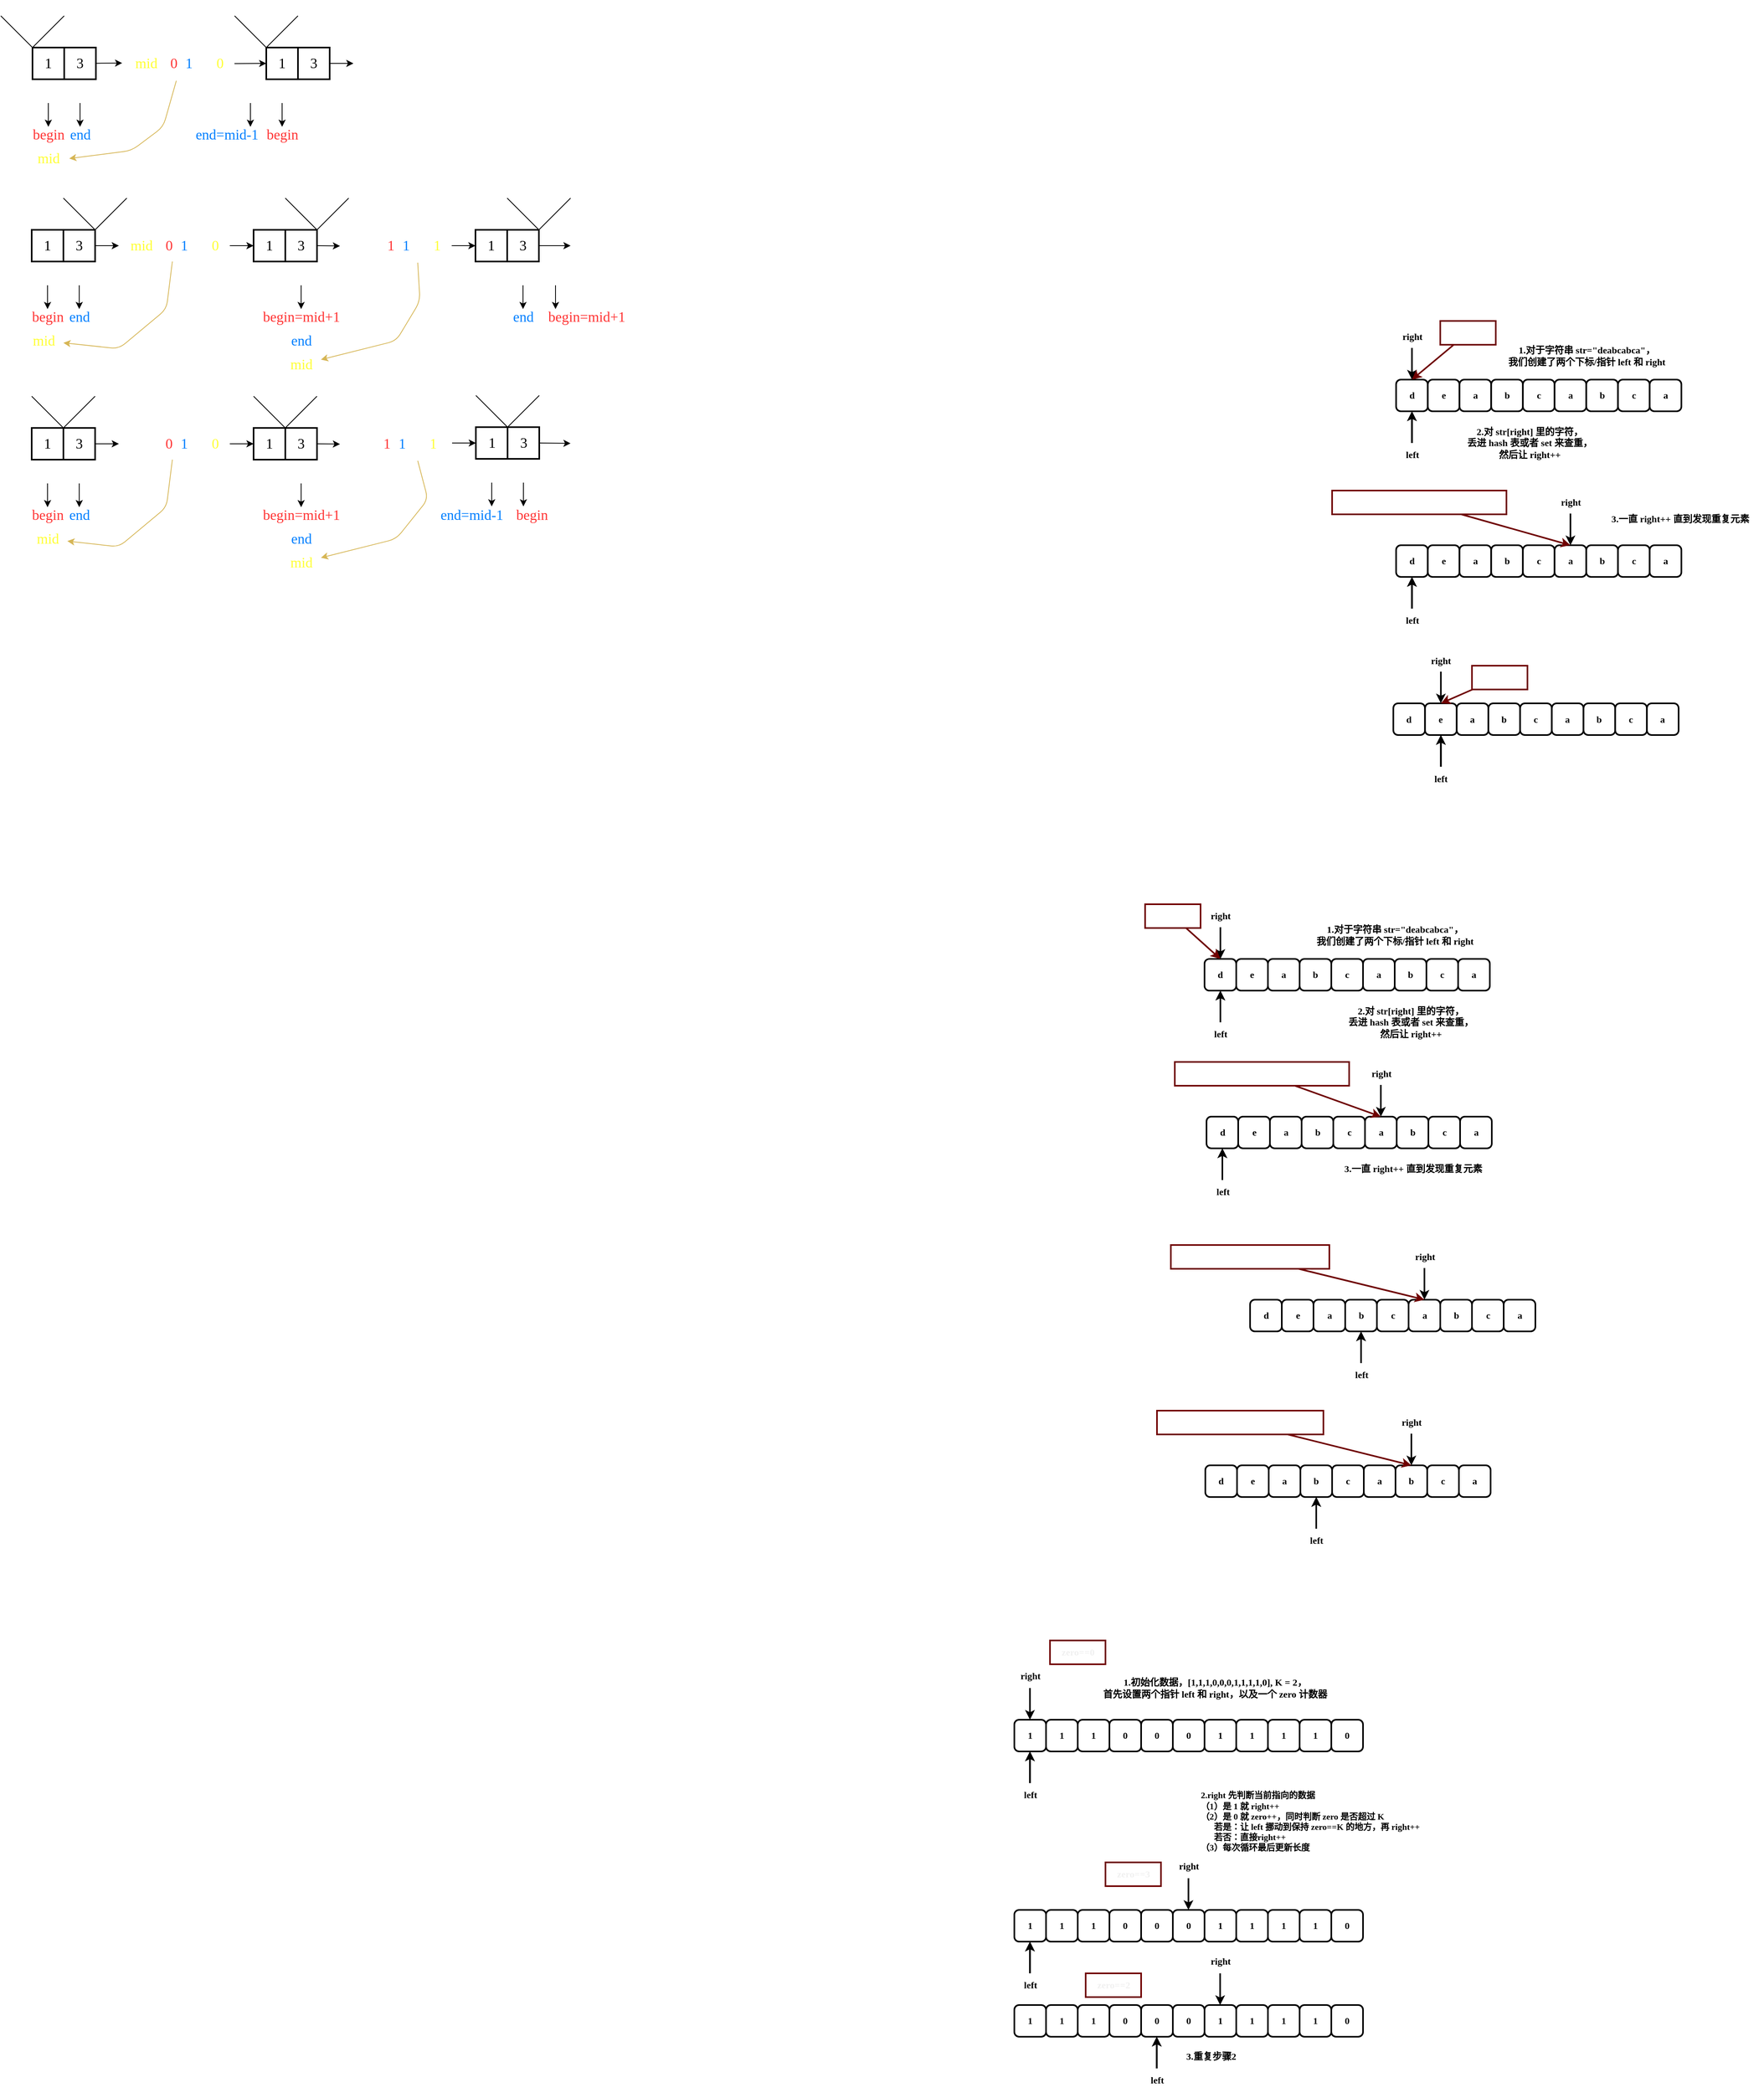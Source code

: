 <mxfile version="22.0.3" type="device">
  <diagram id="nUcDiH1EF99Rel0nE-4C" name="第 1 页">
    <mxGraphModel dx="678" dy="389" grid="1" gridSize="10" guides="1" tooltips="1" connect="1" arrows="1" fold="1" page="1" pageScale="1" pageWidth="50000" pageHeight="50000" math="0" shadow="0">
      <root>
        <mxCell id="0" />
        <mxCell id="1" parent="0" />
        <mxCell id="2" value="1" style="whiteSpace=wrap;html=1;fontFamily=Comic Sans MS;fontSize=18;strokeWidth=2;" parent="1" vertex="1">
          <mxGeometry x="1641" y="930" width="40" height="40" as="geometry" />
        </mxCell>
        <mxCell id="3" style="edgeStyle=none;html=1;fontFamily=Comic Sans MS;fontSize=18;fontColor=#FFFFFF;entryX=-0.013;entryY=0.49;entryDx=0;entryDy=0;entryPerimeter=0;" parent="1" source="4" target="15" edge="1">
          <mxGeometry relative="1" as="geometry" />
        </mxCell>
        <mxCell id="4" value="3" style="whiteSpace=wrap;html=1;fontFamily=Comic Sans MS;fontSize=18;strokeWidth=2;" parent="1" vertex="1">
          <mxGeometry x="1681" y="930" width="40" height="40" as="geometry" />
        </mxCell>
        <mxCell id="5" value="&lt;div style=&quot;font-size: 14px; line-height: 19px;&quot;&gt;&lt;font color=&quot;#ffffff&quot;&gt;target=0&lt;/font&gt;&lt;/div&gt;" style="text;html=1;align=center;verticalAlign=middle;resizable=0;points=[];autosize=1;strokeColor=none;fillColor=none;fontSize=18;fontFamily=Comic Sans MS;" parent="1" vertex="1">
          <mxGeometry x="1601" y="870" width="80" height="30" as="geometry" />
        </mxCell>
        <mxCell id="6" style="edgeStyle=none;html=1;fontFamily=Comic Sans MS;fontSize=18;fontColor=#FFFFFF;" parent="1" source="7" edge="1">
          <mxGeometry relative="1" as="geometry">
            <mxPoint x="1661" y="1030" as="targetPoint" />
          </mxGeometry>
        </mxCell>
        <mxCell id="7" value="[0]" style="text;html=1;align=center;verticalAlign=middle;resizable=0;points=[];autosize=1;strokeColor=none;fillColor=none;fontSize=18;fontFamily=Comic Sans MS;fontColor=#FFFFFF;" parent="1" vertex="1">
          <mxGeometry x="1636" y="960" width="50" height="40" as="geometry" />
        </mxCell>
        <mxCell id="8" style="edgeStyle=none;html=1;fontFamily=Comic Sans MS;fontSize=18;fontColor=#FFFFFF;" parent="1" source="9" edge="1">
          <mxGeometry relative="1" as="geometry">
            <mxPoint x="1701" y="1030" as="targetPoint" />
          </mxGeometry>
        </mxCell>
        <mxCell id="9" value="[1]" style="text;html=1;align=center;verticalAlign=middle;resizable=0;points=[];autosize=1;strokeColor=none;fillColor=none;fontSize=18;fontFamily=Comic Sans MS;fontColor=#FFFFFF;" parent="1" vertex="1">
          <mxGeometry x="1676" y="960" width="50" height="40" as="geometry" />
        </mxCell>
        <mxCell id="10" value="[0]" style="text;html=1;align=center;verticalAlign=middle;resizable=0;points=[];autosize=1;strokeColor=none;fillColor=none;fontSize=18;fontFamily=Comic Sans MS;fontColor=#FFFFFF;" parent="1" vertex="1">
          <mxGeometry x="1931" y="961" width="50" height="40" as="geometry" />
        </mxCell>
        <mxCell id="11" value="[1]" style="text;html=1;align=center;verticalAlign=middle;resizable=0;points=[];autosize=1;strokeColor=none;fillColor=none;fontSize=18;fontFamily=Comic Sans MS;fontColor=#FFFFFF;" parent="1" vertex="1">
          <mxGeometry x="1971" y="961" width="50" height="40" as="geometry" />
        </mxCell>
        <mxCell id="12" value="begin" style="text;html=1;align=center;verticalAlign=middle;resizable=0;points=[];autosize=1;strokeColor=none;fillColor=none;fontSize=18;fontFamily=Comic Sans MS;fontColor=#FF3333;" parent="1" vertex="1">
          <mxGeometry x="1626" y="1020" width="70" height="40" as="geometry" />
        </mxCell>
        <mxCell id="13" value="end" style="text;html=1;align=center;verticalAlign=middle;resizable=0;points=[];autosize=1;strokeColor=none;fillColor=none;fontSize=18;fontFamily=Comic Sans MS;fontColor=#007FFF;" parent="1" vertex="1">
          <mxGeometry x="1676" y="1020" width="50" height="40" as="geometry" />
        </mxCell>
        <mxCell id="14" style="edgeStyle=none;html=1;entryX=0;entryY=0.5;entryDx=0;entryDy=0;fontFamily=Comic Sans MS;fontSize=18;fontColor=#FFFFFF;exitX=0.999;exitY=0.507;exitDx=0;exitDy=0;exitPerimeter=0;" parent="1" source="15" target="16" edge="1">
          <mxGeometry relative="1" as="geometry">
            <mxPoint x="1906" y="950" as="sourcePoint" />
          </mxGeometry>
        </mxCell>
        <mxCell id="15" value="mid&lt;font color=&quot;#ffffff&quot;&gt;=(&lt;/font&gt;&lt;font color=&quot;#ff3333&quot;&gt;0&lt;/font&gt;&lt;font color=&quot;#ffffff&quot;&gt;+&lt;/font&gt;&lt;font color=&quot;#007fff&quot;&gt;1&lt;/font&gt;&lt;font color=&quot;#ffffff&quot;&gt;)/2=&lt;/font&gt;0" style="text;html=1;align=center;verticalAlign=middle;resizable=0;points=[];autosize=1;strokeColor=none;fillColor=none;fontSize=18;fontFamily=Comic Sans MS;fontColor=#FFFF33;" parent="1" vertex="1">
          <mxGeometry x="1756" y="930" width="140" height="40" as="geometry" />
        </mxCell>
        <mxCell id="16" value="1" style="whiteSpace=wrap;html=1;fontFamily=Comic Sans MS;fontSize=18;strokeWidth=2;" parent="1" vertex="1">
          <mxGeometry x="1936" y="930" width="40" height="40" as="geometry" />
        </mxCell>
        <mxCell id="17" style="edgeStyle=none;html=1;exitX=1;exitY=0.5;exitDx=0;exitDy=0;fontColor=#FFFF33;" parent="1" source="18" target="27" edge="1">
          <mxGeometry relative="1" as="geometry" />
        </mxCell>
        <mxCell id="18" value="3" style="whiteSpace=wrap;html=1;fontFamily=Comic Sans MS;fontSize=18;strokeWidth=2;" parent="1" vertex="1">
          <mxGeometry x="1976" y="930" width="40" height="40" as="geometry" />
        </mxCell>
        <mxCell id="19" value="[0]" style="text;html=1;align=center;verticalAlign=middle;resizable=0;points=[];autosize=1;strokeColor=none;fillColor=none;fontSize=18;fontFamily=Comic Sans MS;fontColor=#FFFFFF;" parent="1" vertex="1">
          <mxGeometry x="1931" y="961" width="50" height="40" as="geometry" />
        </mxCell>
        <mxCell id="20" value="[1]" style="text;html=1;align=center;verticalAlign=middle;resizable=0;points=[];autosize=1;strokeColor=none;fillColor=none;fontSize=18;fontFamily=Comic Sans MS;fontColor=#FFFFFF;" parent="1" vertex="1">
          <mxGeometry x="1971" y="961" width="50" height="40" as="geometry" />
        </mxCell>
        <mxCell id="21" value="end=mid-1" style="text;html=1;align=center;verticalAlign=middle;resizable=0;points=[];autosize=1;strokeColor=none;fillColor=none;fontSize=18;fontFamily=Comic Sans MS;fontColor=#007FFF;" parent="1" vertex="1">
          <mxGeometry x="1831" y="1020" width="110" height="40" as="geometry" />
        </mxCell>
        <mxCell id="22" style="edgeStyle=none;html=1;fontFamily=Comic Sans MS;fontSize=18;fontColor=#FFFFFF;" parent="1" edge="1">
          <mxGeometry relative="1" as="geometry">
            <mxPoint x="1916" y="1030" as="targetPoint" />
            <mxPoint x="1916" y="1000" as="sourcePoint" />
          </mxGeometry>
        </mxCell>
        <mxCell id="23" value="[-1]" style="text;html=1;align=center;verticalAlign=middle;resizable=0;points=[];autosize=1;strokeColor=none;fillColor=none;fontSize=18;fontFamily=Comic Sans MS;fontColor=#FFFFFF;" parent="1" vertex="1">
          <mxGeometry x="1891" y="961" width="50" height="40" as="geometry" />
        </mxCell>
        <mxCell id="24" value="begin" style="text;html=1;align=center;verticalAlign=middle;resizable=0;points=[];autosize=1;strokeColor=none;fillColor=none;fontSize=18;fontFamily=Comic Sans MS;fontColor=#FF3333;" parent="1" vertex="1">
          <mxGeometry x="1921" y="1020" width="70" height="40" as="geometry" />
        </mxCell>
        <mxCell id="25" style="edgeStyle=none;html=1;fontFamily=Comic Sans MS;fontSize=18;fontColor=#FFFFFF;" parent="1" edge="1">
          <mxGeometry relative="1" as="geometry">
            <mxPoint x="1956" y="1030" as="targetPoint" />
            <mxPoint x="1956" y="1000" as="sourcePoint" />
          </mxGeometry>
        </mxCell>
        <mxCell id="26" style="edgeStyle=none;html=1;entryX=1.027;entryY=0.5;entryDx=0;entryDy=0;entryPerimeter=0;fontFamily=Comic Sans MS;fontSize=18;fontColor=#FFFFFF;fillColor=#fff2cc;strokeColor=#d6b656;exitX=0.475;exitY=1.046;exitDx=0;exitDy=0;exitPerimeter=0;" parent="1" source="15" target="71" edge="1">
          <mxGeometry relative="1" as="geometry">
            <Array as="points">
              <mxPoint x="1806" y="1030" />
              <mxPoint x="1766" y="1060" />
            </Array>
            <mxPoint x="2103.143" y="970" as="sourcePoint" />
          </mxGeometry>
        </mxCell>
        <mxCell id="27" value="跳出循环" style="text;html=1;align=center;verticalAlign=middle;resizable=0;points=[];autosize=1;strokeColor=none;fillColor=none;fontSize=18;fontFamily=Comic Sans MS;fontColor=#FFFFFF;" parent="1" vertex="1">
          <mxGeometry x="2046" y="930" width="100" height="40" as="geometry" />
        </mxCell>
        <mxCell id="28" value="1" style="whiteSpace=wrap;html=1;fontFamily=Comic Sans MS;fontSize=18;strokeWidth=2;" parent="1" vertex="1">
          <mxGeometry x="1640" y="1160" width="40" height="40" as="geometry" />
        </mxCell>
        <mxCell id="29" style="edgeStyle=none;html=1;fontFamily=Comic Sans MS;fontSize=18;fontColor=#FFFFFF;" parent="1" source="30" edge="1">
          <mxGeometry relative="1" as="geometry">
            <mxPoint x="1750" y="1180" as="targetPoint" />
          </mxGeometry>
        </mxCell>
        <mxCell id="30" value="3" style="whiteSpace=wrap;html=1;fontFamily=Comic Sans MS;fontSize=18;strokeWidth=2;" parent="1" vertex="1">
          <mxGeometry x="1680" y="1160" width="40" height="40" as="geometry" />
        </mxCell>
        <mxCell id="31" style="edgeStyle=none;html=1;fontFamily=Comic Sans MS;fontSize=18;fontColor=#FFFFFF;" parent="1" source="32" edge="1">
          <mxGeometry relative="1" as="geometry">
            <mxPoint x="1660" y="1260" as="targetPoint" />
          </mxGeometry>
        </mxCell>
        <mxCell id="32" value="[0]" style="text;html=1;align=center;verticalAlign=middle;resizable=0;points=[];autosize=1;strokeColor=none;fillColor=none;fontSize=18;fontFamily=Comic Sans MS;fontColor=#FFFFFF;" parent="1" vertex="1">
          <mxGeometry x="1635" y="1190" width="50" height="40" as="geometry" />
        </mxCell>
        <mxCell id="33" style="edgeStyle=none;html=1;fontFamily=Comic Sans MS;fontSize=18;fontColor=#FFFFFF;" parent="1" source="34" edge="1">
          <mxGeometry relative="1" as="geometry">
            <mxPoint x="1700" y="1260" as="targetPoint" />
          </mxGeometry>
        </mxCell>
        <mxCell id="34" value="[1]" style="text;html=1;align=center;verticalAlign=middle;resizable=0;points=[];autosize=1;strokeColor=none;fillColor=none;fontSize=18;fontFamily=Comic Sans MS;fontColor=#FFFFFF;" parent="1" vertex="1">
          <mxGeometry x="1675" y="1190" width="50" height="40" as="geometry" />
        </mxCell>
        <mxCell id="35" value="[0]" style="text;html=1;align=center;verticalAlign=middle;resizable=0;points=[];autosize=1;strokeColor=none;fillColor=none;fontSize=18;fontFamily=Comic Sans MS;fontColor=#FFFFFF;" parent="1" vertex="1">
          <mxGeometry x="1915" y="1191" width="50" height="40" as="geometry" />
        </mxCell>
        <mxCell id="36" value="[1]" style="text;html=1;align=center;verticalAlign=middle;resizable=0;points=[];autosize=1;strokeColor=none;fillColor=none;fontSize=18;fontFamily=Comic Sans MS;fontColor=#FFFFFF;" parent="1" vertex="1">
          <mxGeometry x="1955" y="1191" width="50" height="40" as="geometry" />
        </mxCell>
        <mxCell id="37" value="begin" style="text;html=1;align=center;verticalAlign=middle;resizable=0;points=[];autosize=1;strokeColor=none;fillColor=none;fontSize=18;fontFamily=Comic Sans MS;fontColor=#FF3333;" parent="1" vertex="1">
          <mxGeometry x="1625" y="1250" width="70" height="40" as="geometry" />
        </mxCell>
        <mxCell id="38" value="end" style="text;html=1;align=center;verticalAlign=middle;resizable=0;points=[];autosize=1;strokeColor=none;fillColor=none;fontSize=18;fontFamily=Comic Sans MS;fontColor=#007FFF;" parent="1" vertex="1">
          <mxGeometry x="1675" y="1250" width="50" height="40" as="geometry" />
        </mxCell>
        <mxCell id="39" style="edgeStyle=none;html=1;entryX=0;entryY=0.5;entryDx=0;entryDy=0;fontFamily=Comic Sans MS;fontSize=18;fontColor=#FFFFFF;" parent="1" target="40" edge="1">
          <mxGeometry relative="1" as="geometry">
            <mxPoint x="1890" y="1180" as="sourcePoint" />
          </mxGeometry>
        </mxCell>
        <mxCell id="40" value="1" style="whiteSpace=wrap;html=1;fontFamily=Comic Sans MS;fontSize=18;strokeWidth=2;" parent="1" vertex="1">
          <mxGeometry x="1920" y="1160" width="40" height="40" as="geometry" />
        </mxCell>
        <mxCell id="41" value="3" style="whiteSpace=wrap;html=1;fontFamily=Comic Sans MS;fontSize=18;strokeWidth=2;" parent="1" vertex="1">
          <mxGeometry x="1960" y="1160" width="40" height="40" as="geometry" />
        </mxCell>
        <mxCell id="42" value="[0]" style="text;html=1;align=center;verticalAlign=middle;resizable=0;points=[];autosize=1;strokeColor=none;fillColor=none;fontSize=18;fontFamily=Comic Sans MS;fontColor=#FFFFFF;" parent="1" vertex="1">
          <mxGeometry x="1915" y="1191" width="50" height="40" as="geometry" />
        </mxCell>
        <mxCell id="43" value="[1]" style="text;html=1;align=center;verticalAlign=middle;resizable=0;points=[];autosize=1;strokeColor=none;fillColor=none;fontSize=18;fontFamily=Comic Sans MS;fontColor=#FFFFFF;" parent="1" vertex="1">
          <mxGeometry x="1955" y="1191" width="50" height="40" as="geometry" />
        </mxCell>
        <mxCell id="44" value="begin=mid+1" style="text;html=1;align=center;verticalAlign=middle;resizable=0;points=[];autosize=1;strokeColor=none;fillColor=none;fontSize=18;fontFamily=Comic Sans MS;fontColor=#FF3333;" parent="1" vertex="1">
          <mxGeometry x="1920" y="1250" width="120" height="40" as="geometry" />
        </mxCell>
        <mxCell id="45" style="edgeStyle=none;html=1;fontFamily=Comic Sans MS;fontSize=18;fontColor=#FFFFFF;entryX=0;entryY=0.5;entryDx=0;entryDy=0;" parent="1" target="98" edge="1">
          <mxGeometry relative="1" as="geometry">
            <mxPoint x="2200" y="1180" as="targetPoint" />
            <mxPoint x="2170" y="1180" as="sourcePoint" />
          </mxGeometry>
        </mxCell>
        <mxCell id="46" style="edgeStyle=none;html=1;fontFamily=Comic Sans MS;fontSize=18;fontColor=#FFFFFF;exitX=0.694;exitY=1.036;exitDx=0;exitDy=0;exitPerimeter=0;fillColor=#fff2cc;strokeColor=#d6b656;" parent="1" target="72" edge="1">
          <mxGeometry relative="1" as="geometry">
            <Array as="points">
              <mxPoint x="2130" y="1250" />
              <mxPoint x="2100" y="1300" />
            </Array>
            <mxPoint x="2127.16" y="1201.44" as="sourcePoint" />
            <mxPoint x="2040" y="1360" as="targetPoint" />
          </mxGeometry>
        </mxCell>
        <mxCell id="47" style="edgeStyle=none;html=1;fontFamily=Comic Sans MS;fontSize=18;fontColor=#FFFFFF;exitX=1;exitY=0.5;exitDx=0;exitDy=0;entryX=-0.007;entryY=0.51;entryDx=0;entryDy=0;entryPerimeter=0;" parent="1" source="41" edge="1">
          <mxGeometry relative="1" as="geometry">
            <mxPoint x="2020" y="1240" as="sourcePoint" />
            <mxPoint x="2029.02" y="1180.4" as="targetPoint" />
          </mxGeometry>
        </mxCell>
        <mxCell id="48" style="edgeStyle=none;html=1;fontFamily=Comic Sans MS;fontSize=18;fontColor=#FFFFFF;" parent="1" edge="1">
          <mxGeometry relative="1" as="geometry">
            <mxPoint x="1980" y="1260" as="targetPoint" />
            <mxPoint x="1980" y="1230" as="sourcePoint" />
          </mxGeometry>
        </mxCell>
        <mxCell id="49" value="end" style="text;html=1;align=center;verticalAlign=middle;resizable=0;points=[];autosize=1;strokeColor=none;fillColor=none;fontSize=18;fontFamily=Comic Sans MS;fontColor=#007FFF;" parent="1" vertex="1">
          <mxGeometry x="1955" y="1280" width="50" height="40" as="geometry" />
        </mxCell>
        <mxCell id="50" value="1" style="whiteSpace=wrap;html=1;fontFamily=Comic Sans MS;fontSize=18;strokeWidth=2;" parent="1" vertex="1">
          <mxGeometry x="1640" y="1410" width="40" height="40" as="geometry" />
        </mxCell>
        <mxCell id="51" style="edgeStyle=none;html=1;fontFamily=Comic Sans MS;fontSize=18;fontColor=#FFFFFF;" parent="1" source="52" edge="1">
          <mxGeometry relative="1" as="geometry">
            <mxPoint x="1750" y="1430" as="targetPoint" />
          </mxGeometry>
        </mxCell>
        <mxCell id="52" value="3" style="whiteSpace=wrap;html=1;fontFamily=Comic Sans MS;fontSize=18;strokeWidth=2;" parent="1" vertex="1">
          <mxGeometry x="1680" y="1410" width="40" height="40" as="geometry" />
        </mxCell>
        <mxCell id="53" style="edgeStyle=none;html=1;fontFamily=Comic Sans MS;fontSize=18;fontColor=#FFFFFF;" parent="1" source="54" edge="1">
          <mxGeometry relative="1" as="geometry">
            <mxPoint x="1660" y="1510" as="targetPoint" />
          </mxGeometry>
        </mxCell>
        <mxCell id="54" value="[0]" style="text;html=1;align=center;verticalAlign=middle;resizable=0;points=[];autosize=1;strokeColor=none;fillColor=none;fontSize=18;fontFamily=Comic Sans MS;fontColor=#FFFFFF;" parent="1" vertex="1">
          <mxGeometry x="1635" y="1440" width="50" height="40" as="geometry" />
        </mxCell>
        <mxCell id="55" style="edgeStyle=none;html=1;fontFamily=Comic Sans MS;fontSize=18;fontColor=#FFFFFF;" parent="1" source="56" edge="1">
          <mxGeometry relative="1" as="geometry">
            <mxPoint x="1700" y="1510" as="targetPoint" />
          </mxGeometry>
        </mxCell>
        <mxCell id="56" value="[1]" style="text;html=1;align=center;verticalAlign=middle;resizable=0;points=[];autosize=1;strokeColor=none;fillColor=none;fontSize=18;fontFamily=Comic Sans MS;fontColor=#FFFFFF;" parent="1" vertex="1">
          <mxGeometry x="1675" y="1440" width="50" height="40" as="geometry" />
        </mxCell>
        <mxCell id="57" value="[0]" style="text;html=1;align=center;verticalAlign=middle;resizable=0;points=[];autosize=1;strokeColor=none;fillColor=none;fontSize=18;fontFamily=Comic Sans MS;fontColor=#FFFFFF;" parent="1" vertex="1">
          <mxGeometry x="1915" y="1441" width="50" height="40" as="geometry" />
        </mxCell>
        <mxCell id="58" value="[1]" style="text;html=1;align=center;verticalAlign=middle;resizable=0;points=[];autosize=1;strokeColor=none;fillColor=none;fontSize=18;fontFamily=Comic Sans MS;fontColor=#FFFFFF;" parent="1" vertex="1">
          <mxGeometry x="1955" y="1441" width="50" height="40" as="geometry" />
        </mxCell>
        <mxCell id="59" value="begin" style="text;html=1;align=center;verticalAlign=middle;resizable=0;points=[];autosize=1;strokeColor=none;fillColor=none;fontSize=18;fontFamily=Comic Sans MS;fontColor=#FF3333;" parent="1" vertex="1">
          <mxGeometry x="1625" y="1500" width="70" height="40" as="geometry" />
        </mxCell>
        <mxCell id="60" value="end" style="text;html=1;align=center;verticalAlign=middle;resizable=0;points=[];autosize=1;strokeColor=none;fillColor=none;fontSize=18;fontFamily=Comic Sans MS;fontColor=#007FFF;" parent="1" vertex="1">
          <mxGeometry x="1675" y="1500" width="50" height="40" as="geometry" />
        </mxCell>
        <mxCell id="61" style="edgeStyle=none;html=1;entryX=0;entryY=0.5;entryDx=0;entryDy=0;fontFamily=Comic Sans MS;fontSize=18;fontColor=#FFFFFF;" parent="1" target="62" edge="1">
          <mxGeometry relative="1" as="geometry">
            <mxPoint x="1890" y="1430" as="sourcePoint" />
          </mxGeometry>
        </mxCell>
        <mxCell id="62" value="1" style="whiteSpace=wrap;html=1;fontFamily=Comic Sans MS;fontSize=18;strokeWidth=2;" parent="1" vertex="1">
          <mxGeometry x="1920" y="1410" width="40" height="40" as="geometry" />
        </mxCell>
        <mxCell id="63" value="3" style="whiteSpace=wrap;html=1;fontFamily=Comic Sans MS;fontSize=18;strokeWidth=2;" parent="1" vertex="1">
          <mxGeometry x="1960" y="1410" width="40" height="40" as="geometry" />
        </mxCell>
        <mxCell id="64" value="[0]" style="text;html=1;align=center;verticalAlign=middle;resizable=0;points=[];autosize=1;strokeColor=none;fillColor=none;fontSize=18;fontFamily=Comic Sans MS;fontColor=#FFFFFF;" parent="1" vertex="1">
          <mxGeometry x="1915" y="1441" width="50" height="40" as="geometry" />
        </mxCell>
        <mxCell id="65" value="[1]" style="text;html=1;align=center;verticalAlign=middle;resizable=0;points=[];autosize=1;strokeColor=none;fillColor=none;fontSize=18;fontFamily=Comic Sans MS;fontColor=#FFFFFF;" parent="1" vertex="1">
          <mxGeometry x="1955" y="1441" width="50" height="40" as="geometry" />
        </mxCell>
        <mxCell id="66" value="begin=mid+1" style="text;html=1;align=center;verticalAlign=middle;resizable=0;points=[];autosize=1;strokeColor=none;fillColor=none;fontSize=18;fontFamily=Comic Sans MS;fontColor=#FF3333;" parent="1" vertex="1">
          <mxGeometry x="1920" y="1500" width="120" height="40" as="geometry" />
        </mxCell>
        <mxCell id="67" style="edgeStyle=none;html=1;fontFamily=Comic Sans MS;fontSize=18;fontColor=#FFFFFF;exitX=0.694;exitY=1.036;exitDx=0;exitDy=0;exitPerimeter=0;fillColor=#fff2cc;strokeColor=#d6b656;" parent="1" target="95" edge="1">
          <mxGeometry relative="1" as="geometry">
            <Array as="points">
              <mxPoint x="2140" y="1500" />
              <mxPoint x="2100" y="1550" />
            </Array>
            <mxPoint x="2127.16" y="1451.44" as="sourcePoint" />
            <mxPoint x="2040" y="1600" as="targetPoint" />
          </mxGeometry>
        </mxCell>
        <mxCell id="68" style="edgeStyle=none;html=1;fontFamily=Comic Sans MS;fontSize=18;fontColor=#FFFFFF;exitX=1;exitY=0.5;exitDx=0;exitDy=0;entryX=-0.007;entryY=0.51;entryDx=0;entryDy=0;entryPerimeter=0;" parent="1" source="63" edge="1">
          <mxGeometry relative="1" as="geometry">
            <mxPoint x="2020" y="1490" as="sourcePoint" />
            <mxPoint x="2029.02" y="1430.4" as="targetPoint" />
          </mxGeometry>
        </mxCell>
        <mxCell id="69" style="edgeStyle=none;html=1;fontFamily=Comic Sans MS;fontSize=18;fontColor=#FFFFFF;" parent="1" edge="1">
          <mxGeometry relative="1" as="geometry">
            <mxPoint x="1980" y="1510" as="targetPoint" />
            <mxPoint x="1980" y="1480" as="sourcePoint" />
          </mxGeometry>
        </mxCell>
        <mxCell id="70" value="end" style="text;html=1;align=center;verticalAlign=middle;resizable=0;points=[];autosize=1;strokeColor=none;fillColor=none;fontSize=18;fontFamily=Comic Sans MS;fontColor=#007FFF;" parent="1" vertex="1">
          <mxGeometry x="1955" y="1530" width="50" height="40" as="geometry" />
        </mxCell>
        <mxCell id="71" value="&lt;font&gt;mid&lt;/font&gt;" style="text;html=1;align=center;verticalAlign=middle;resizable=0;points=[];autosize=1;strokeColor=none;fillColor=none;fontSize=18;fontFamily=Comic Sans MS;fontColor=#FFFF33;" parent="1" vertex="1">
          <mxGeometry x="1636" y="1050" width="50" height="40" as="geometry" />
        </mxCell>
        <mxCell id="72" value="&lt;font&gt;mid&lt;/font&gt;" style="text;html=1;align=center;verticalAlign=middle;resizable=0;points=[];autosize=1;strokeColor=none;fillColor=none;fontSize=18;fontFamily=Comic Sans MS;fontColor=#FFFF33;" parent="1" vertex="1">
          <mxGeometry x="1955" y="1310" width="50" height="40" as="geometry" />
        </mxCell>
        <mxCell id="73" value="" style="endArrow=none;html=1;fontColor=#007FFF;exitX=1;exitY=0;exitDx=0;exitDy=0;" parent="1" edge="1">
          <mxGeometry width="50" height="50" relative="1" as="geometry">
            <mxPoint x="1641" y="930" as="sourcePoint" />
            <mxPoint x="1601" y="890" as="targetPoint" />
          </mxGeometry>
        </mxCell>
        <mxCell id="74" value="" style="endArrow=none;html=1;fontColor=#007FFF;exitX=1;exitY=0;exitDx=0;exitDy=0;" parent="1" edge="1">
          <mxGeometry width="50" height="50" relative="1" as="geometry">
            <mxPoint x="1641" y="930" as="sourcePoint" />
            <mxPoint x="1681" y="890" as="targetPoint" />
          </mxGeometry>
        </mxCell>
        <mxCell id="75" value="&lt;div style=&quot;font-size: 14px; line-height: 19px;&quot;&gt;&lt;font color=&quot;#ffffff&quot;&gt;target=0&lt;/font&gt;&lt;/div&gt;" style="text;html=1;align=center;verticalAlign=middle;resizable=0;points=[];autosize=1;strokeColor=none;fillColor=none;fontSize=18;fontFamily=Comic Sans MS;" parent="1" vertex="1">
          <mxGeometry x="1896" y="870" width="80" height="30" as="geometry" />
        </mxCell>
        <mxCell id="76" value="" style="endArrow=none;html=1;fontColor=#007FFF;exitX=1;exitY=0;exitDx=0;exitDy=0;" parent="1" edge="1">
          <mxGeometry width="50" height="50" relative="1" as="geometry">
            <mxPoint x="1936" y="930" as="sourcePoint" />
            <mxPoint x="1896" y="890" as="targetPoint" />
          </mxGeometry>
        </mxCell>
        <mxCell id="77" value="" style="endArrow=none;html=1;fontColor=#007FFF;exitX=1;exitY=0;exitDx=0;exitDy=0;" parent="1" edge="1">
          <mxGeometry width="50" height="50" relative="1" as="geometry">
            <mxPoint x="1936" y="930" as="sourcePoint" />
            <mxPoint x="1976" y="890" as="targetPoint" />
          </mxGeometry>
        </mxCell>
        <mxCell id="78" value="&lt;div style=&quot;font-size: 14px; line-height: 19px;&quot;&gt;&lt;font color=&quot;#ffffff&quot;&gt;target=4&lt;/font&gt;&lt;/div&gt;" style="text;html=1;align=center;verticalAlign=middle;resizable=0;points=[];autosize=1;strokeColor=none;fillColor=none;fontSize=18;fontFamily=Comic Sans MS;" parent="1" vertex="1">
          <mxGeometry x="1680" y="1100" width="80" height="30" as="geometry" />
        </mxCell>
        <mxCell id="79" value="" style="endArrow=none;html=1;fontColor=#007FFF;exitX=1;exitY=0;exitDx=0;exitDy=0;" parent="1" edge="1">
          <mxGeometry width="50" height="50" relative="1" as="geometry">
            <mxPoint x="1720" y="1160" as="sourcePoint" />
            <mxPoint x="1680" y="1120" as="targetPoint" />
          </mxGeometry>
        </mxCell>
        <mxCell id="80" value="" style="endArrow=none;html=1;fontColor=#007FFF;exitX=1;exitY=0;exitDx=0;exitDy=0;" parent="1" edge="1">
          <mxGeometry width="50" height="50" relative="1" as="geometry">
            <mxPoint x="1720" y="1160" as="sourcePoint" />
            <mxPoint x="1760" y="1120" as="targetPoint" />
          </mxGeometry>
        </mxCell>
        <mxCell id="81" value="&lt;div style=&quot;font-size: 14px; line-height: 19px;&quot;&gt;&lt;font color=&quot;#ffffff&quot;&gt;target=4&lt;/font&gt;&lt;/div&gt;" style="text;html=1;align=center;verticalAlign=middle;resizable=0;points=[];autosize=1;strokeColor=none;fillColor=none;fontSize=18;fontFamily=Comic Sans MS;" parent="1" vertex="1">
          <mxGeometry x="1960" y="1100" width="80" height="30" as="geometry" />
        </mxCell>
        <mxCell id="82" value="" style="endArrow=none;html=1;fontColor=#007FFF;exitX=1;exitY=0;exitDx=0;exitDy=0;" parent="1" edge="1">
          <mxGeometry width="50" height="50" relative="1" as="geometry">
            <mxPoint x="2000" y="1160" as="sourcePoint" />
            <mxPoint x="1960" y="1120" as="targetPoint" />
          </mxGeometry>
        </mxCell>
        <mxCell id="83" value="" style="endArrow=none;html=1;fontColor=#007FFF;exitX=1;exitY=0;exitDx=0;exitDy=0;" parent="1" edge="1">
          <mxGeometry width="50" height="50" relative="1" as="geometry">
            <mxPoint x="2000" y="1160" as="sourcePoint" />
            <mxPoint x="2040" y="1120" as="targetPoint" />
          </mxGeometry>
        </mxCell>
        <mxCell id="84" value="&lt;div style=&quot;font-size: 14px; line-height: 19px;&quot;&gt;&lt;font color=&quot;#ffffff&quot;&gt;target=2&lt;/font&gt;&lt;/div&gt;" style="text;html=1;align=center;verticalAlign=middle;resizable=0;points=[];autosize=1;strokeColor=none;fillColor=none;fontSize=18;fontFamily=Comic Sans MS;" parent="1" vertex="1">
          <mxGeometry x="1640" y="1350" width="80" height="30" as="geometry" />
        </mxCell>
        <mxCell id="85" value="" style="endArrow=none;html=1;fontColor=#007FFF;exitX=1;exitY=0;exitDx=0;exitDy=0;" parent="1" edge="1">
          <mxGeometry width="50" height="50" relative="1" as="geometry">
            <mxPoint x="1680" y="1410" as="sourcePoint" />
            <mxPoint x="1640" y="1370" as="targetPoint" />
          </mxGeometry>
        </mxCell>
        <mxCell id="86" value="" style="endArrow=none;html=1;fontColor=#007FFF;exitX=1;exitY=0;exitDx=0;exitDy=0;" parent="1" edge="1">
          <mxGeometry width="50" height="50" relative="1" as="geometry">
            <mxPoint x="1680" y="1410" as="sourcePoint" />
            <mxPoint x="1720" y="1370" as="targetPoint" />
          </mxGeometry>
        </mxCell>
        <mxCell id="87" value="&lt;div style=&quot;font-size: 14px; line-height: 19px;&quot;&gt;&lt;font color=&quot;#ffffff&quot;&gt;target=2&lt;/font&gt;&lt;/div&gt;" style="text;html=1;align=center;verticalAlign=middle;resizable=0;points=[];autosize=1;strokeColor=none;fillColor=none;fontSize=18;fontFamily=Comic Sans MS;" parent="1" vertex="1">
          <mxGeometry x="1920" y="1350" width="80" height="30" as="geometry" />
        </mxCell>
        <mxCell id="88" value="" style="endArrow=none;html=1;fontColor=#007FFF;exitX=1;exitY=0;exitDx=0;exitDy=0;" parent="1" edge="1">
          <mxGeometry width="50" height="50" relative="1" as="geometry">
            <mxPoint x="1960" y="1410" as="sourcePoint" />
            <mxPoint x="1920" y="1370" as="targetPoint" />
          </mxGeometry>
        </mxCell>
        <mxCell id="89" value="" style="endArrow=none;html=1;fontColor=#007FFF;exitX=1;exitY=0;exitDx=0;exitDy=0;" parent="1" edge="1">
          <mxGeometry width="50" height="50" relative="1" as="geometry">
            <mxPoint x="1960" y="1410" as="sourcePoint" />
            <mxPoint x="2000" y="1370" as="targetPoint" />
          </mxGeometry>
        </mxCell>
        <mxCell id="90" style="edgeStyle=none;html=1;fontColor=#FFFF33;fillColor=#fff2cc;strokeColor=#d6b656;" parent="1" source="91" target="108" edge="1">
          <mxGeometry relative="1" as="geometry">
            <Array as="points">
              <mxPoint x="1810" y="1260" />
              <mxPoint x="1750" y="1310" />
            </Array>
          </mxGeometry>
        </mxCell>
        <mxCell id="91" value="mid&lt;font color=&quot;#ffffff&quot;&gt;=(&lt;/font&gt;&lt;font color=&quot;#ff3333&quot;&gt;0&lt;/font&gt;&lt;font color=&quot;#ffffff&quot;&gt;+&lt;/font&gt;&lt;font color=&quot;#007fff&quot;&gt;1&lt;/font&gt;&lt;font color=&quot;#ffffff&quot;&gt;)/2=&lt;/font&gt;0" style="text;html=1;align=center;verticalAlign=middle;resizable=0;points=[];autosize=1;strokeColor=none;fillColor=none;fontSize=18;fontFamily=Comic Sans MS;fontColor=#FFFF33;" parent="1" vertex="1">
          <mxGeometry x="1750" y="1160" width="140" height="40" as="geometry" />
        </mxCell>
        <mxCell id="92" value="&lt;font color=&quot;#ffffff&quot;&gt;mid=(&lt;/font&gt;&lt;font color=&quot;#ff3333&quot;&gt;0&lt;/font&gt;&lt;font color=&quot;#ffffff&quot;&gt;+&lt;/font&gt;&lt;font color=&quot;#007fff&quot;&gt;1&lt;/font&gt;&lt;font color=&quot;#ffffff&quot;&gt;)/2=&lt;/font&gt;0" style="text;html=1;align=center;verticalAlign=middle;resizable=0;points=[];autosize=1;strokeColor=none;fillColor=none;fontSize=18;fontFamily=Comic Sans MS;fontColor=#FFFF33;" parent="1" vertex="1">
          <mxGeometry x="1750" y="1410" width="140" height="40" as="geometry" />
        </mxCell>
        <mxCell id="93" value="&lt;font color=&quot;#ffffff&quot;&gt;mid=(&lt;/font&gt;&lt;font color=&quot;#ff3333&quot;&gt;1&lt;/font&gt;&lt;font color=&quot;#ffffff&quot;&gt;+&lt;/font&gt;&lt;font color=&quot;#007fff&quot;&gt;1&lt;/font&gt;&lt;font color=&quot;#ffffff&quot;&gt;)/2=&lt;/font&gt;1" style="text;html=1;align=center;verticalAlign=middle;resizable=0;points=[];autosize=1;strokeColor=none;fillColor=none;fontSize=18;fontFamily=Comic Sans MS;fontColor=#FFFF33;" parent="1" vertex="1">
          <mxGeometry x="2030" y="1160" width="140" height="40" as="geometry" />
        </mxCell>
        <mxCell id="94" value="&lt;font color=&quot;#ffffff&quot;&gt;mid=(&lt;/font&gt;&lt;font color=&quot;#ff3333&quot;&gt;1&lt;/font&gt;&lt;font color=&quot;#ffffff&quot;&gt;+&lt;/font&gt;&lt;font color=&quot;#007fff&quot;&gt;1&lt;/font&gt;&lt;font color=&quot;#ffffff&quot;&gt;)/2=&lt;/font&gt;1" style="text;html=1;align=center;verticalAlign=middle;resizable=0;points=[];autosize=1;strokeColor=none;fillColor=none;fontSize=18;fontFamily=Comic Sans MS;fontColor=#FFFF33;" parent="1" vertex="1">
          <mxGeometry x="2025" y="1410" width="140" height="40" as="geometry" />
        </mxCell>
        <mxCell id="95" value="&lt;font&gt;mid&lt;/font&gt;" style="text;html=1;align=center;verticalAlign=middle;resizable=0;points=[];autosize=1;strokeColor=none;fillColor=none;fontSize=18;fontFamily=Comic Sans MS;fontColor=#FFFF33;" parent="1" vertex="1">
          <mxGeometry x="1955" y="1560" width="50" height="40" as="geometry" />
        </mxCell>
        <mxCell id="96" value="[0]" style="text;html=1;align=center;verticalAlign=middle;resizable=0;points=[];autosize=1;strokeColor=none;fillColor=none;fontSize=18;fontFamily=Comic Sans MS;fontColor=#FFFFFF;" parent="1" vertex="1">
          <mxGeometry x="2195" y="1191" width="50" height="40" as="geometry" />
        </mxCell>
        <mxCell id="97" value="[1]" style="text;html=1;align=center;verticalAlign=middle;resizable=0;points=[];autosize=1;strokeColor=none;fillColor=none;fontSize=18;fontFamily=Comic Sans MS;fontColor=#FFFFFF;" parent="1" vertex="1">
          <mxGeometry x="2235" y="1191" width="50" height="40" as="geometry" />
        </mxCell>
        <mxCell id="98" value="1" style="whiteSpace=wrap;html=1;fontFamily=Comic Sans MS;fontSize=18;strokeWidth=2;" parent="1" vertex="1">
          <mxGeometry x="2200" y="1160" width="40" height="40" as="geometry" />
        </mxCell>
        <mxCell id="99" value="3" style="whiteSpace=wrap;html=1;fontFamily=Comic Sans MS;fontSize=18;strokeWidth=2;" parent="1" vertex="1">
          <mxGeometry x="2240" y="1160" width="40" height="40" as="geometry" />
        </mxCell>
        <mxCell id="100" value="[0]" style="text;html=1;align=center;verticalAlign=middle;resizable=0;points=[];autosize=1;strokeColor=none;fillColor=none;fontSize=18;fontFamily=Comic Sans MS;fontColor=#FFFFFF;" parent="1" vertex="1">
          <mxGeometry x="2195" y="1191" width="50" height="40" as="geometry" />
        </mxCell>
        <mxCell id="101" value="[1]" style="text;html=1;align=center;verticalAlign=middle;resizable=0;points=[];autosize=1;strokeColor=none;fillColor=none;fontSize=18;fontFamily=Comic Sans MS;fontColor=#FFFFFF;" parent="1" vertex="1">
          <mxGeometry x="2235" y="1191" width="50" height="40" as="geometry" />
        </mxCell>
        <mxCell id="102" style="edgeStyle=none;html=1;fontFamily=Comic Sans MS;fontSize=18;fontColor=#FFFFFF;exitX=1;exitY=0.5;exitDx=0;exitDy=0;" parent="1" source="99" target="129" edge="1">
          <mxGeometry relative="1" as="geometry">
            <mxPoint x="2300" y="1240" as="sourcePoint" />
            <mxPoint x="2309.02" y="1180.4" as="targetPoint" />
          </mxGeometry>
        </mxCell>
        <mxCell id="103" style="edgeStyle=none;html=1;fontFamily=Comic Sans MS;fontSize=18;fontColor=#FFFFFF;" parent="1" edge="1">
          <mxGeometry relative="1" as="geometry">
            <mxPoint x="2260" y="1260" as="targetPoint" />
            <mxPoint x="2260" y="1230" as="sourcePoint" />
          </mxGeometry>
        </mxCell>
        <mxCell id="104" value="end" style="text;html=1;align=center;verticalAlign=middle;resizable=0;points=[];autosize=1;strokeColor=none;fillColor=none;fontSize=18;fontFamily=Comic Sans MS;fontColor=#007FFF;" parent="1" vertex="1">
          <mxGeometry x="2235" y="1250" width="50" height="40" as="geometry" />
        </mxCell>
        <mxCell id="105" value="&lt;div style=&quot;font-size: 14px; line-height: 19px;&quot;&gt;&lt;font color=&quot;#ffffff&quot;&gt;target=4&lt;/font&gt;&lt;/div&gt;" style="text;html=1;align=center;verticalAlign=middle;resizable=0;points=[];autosize=1;strokeColor=none;fillColor=none;fontSize=18;fontFamily=Comic Sans MS;" parent="1" vertex="1">
          <mxGeometry x="2240" y="1100" width="80" height="30" as="geometry" />
        </mxCell>
        <mxCell id="106" value="" style="endArrow=none;html=1;fontColor=#007FFF;exitX=1;exitY=0;exitDx=0;exitDy=0;" parent="1" edge="1">
          <mxGeometry width="50" height="50" relative="1" as="geometry">
            <mxPoint x="2280" y="1160" as="sourcePoint" />
            <mxPoint x="2240" y="1120" as="targetPoint" />
          </mxGeometry>
        </mxCell>
        <mxCell id="107" value="" style="endArrow=none;html=1;fontColor=#007FFF;exitX=1;exitY=0;exitDx=0;exitDy=0;" parent="1" edge="1">
          <mxGeometry width="50" height="50" relative="1" as="geometry">
            <mxPoint x="2280" y="1160" as="sourcePoint" />
            <mxPoint x="2320" y="1120" as="targetPoint" />
          </mxGeometry>
        </mxCell>
        <mxCell id="108" value="&lt;font&gt;mid&lt;/font&gt;" style="text;html=1;align=center;verticalAlign=middle;resizable=0;points=[];autosize=1;strokeColor=none;fillColor=none;fontSize=18;fontFamily=Comic Sans MS;fontColor=#FFFF33;" parent="1" vertex="1">
          <mxGeometry x="1630" y="1280" width="50" height="40" as="geometry" />
        </mxCell>
        <mxCell id="109" value="begin=mid+1" style="text;html=1;align=center;verticalAlign=middle;resizable=0;points=[];autosize=1;strokeColor=none;fillColor=none;fontSize=18;fontFamily=Comic Sans MS;fontColor=#FF3333;" parent="1" vertex="1">
          <mxGeometry x="2280" y="1250" width="120" height="40" as="geometry" />
        </mxCell>
        <mxCell id="110" value="&lt;span style=&quot;color: rgb(255, 255, 255); font-family: &amp;quot;Comic Sans MS&amp;quot;; font-size: 18px;&quot;&gt;[2]&lt;/span&gt;" style="text;html=1;align=center;verticalAlign=middle;resizable=0;points=[];autosize=1;strokeColor=none;fillColor=none;fontColor=#FFFF33;" parent="1" vertex="1">
          <mxGeometry x="2276" y="1191" width="50" height="40" as="geometry" />
        </mxCell>
        <mxCell id="111" style="edgeStyle=none;html=1;fontFamily=Comic Sans MS;fontSize=18;fontColor=#FFFFFF;" parent="1" edge="1">
          <mxGeometry relative="1" as="geometry">
            <mxPoint x="2301" y="1260" as="targetPoint" />
            <mxPoint x="2301" y="1230" as="sourcePoint" />
          </mxGeometry>
        </mxCell>
        <mxCell id="112" value="&lt;font&gt;mid&lt;/font&gt;" style="text;html=1;align=center;verticalAlign=middle;resizable=0;points=[];autosize=1;strokeColor=none;fillColor=none;fontSize=18;fontFamily=Comic Sans MS;fontColor=#FFFF33;" parent="1" vertex="1">
          <mxGeometry x="1635" y="1530" width="50" height="40" as="geometry" />
        </mxCell>
        <mxCell id="113" style="edgeStyle=none;html=1;fontColor=#FFFF33;fillColor=#fff2cc;strokeColor=#d6b656;" parent="1" target="112" edge="1">
          <mxGeometry relative="1" as="geometry">
            <mxPoint x="1817.5" y="1450" as="sourcePoint" />
            <mxPoint x="1681" y="1559.6" as="targetPoint" />
            <Array as="points">
              <mxPoint x="1810" y="1510" />
              <mxPoint x="1750" y="1560" />
            </Array>
          </mxGeometry>
        </mxCell>
        <mxCell id="114" value="[0]" style="text;html=1;align=center;verticalAlign=middle;resizable=0;points=[];autosize=1;strokeColor=none;fillColor=none;fontSize=18;fontFamily=Comic Sans MS;fontColor=#FFFFFF;" parent="1" vertex="1">
          <mxGeometry x="2195.5" y="1440" width="50" height="40" as="geometry" />
        </mxCell>
        <mxCell id="115" value="[1]" style="text;html=1;align=center;verticalAlign=middle;resizable=0;points=[];autosize=1;strokeColor=none;fillColor=none;fontSize=18;fontFamily=Comic Sans MS;fontColor=#FFFFFF;" parent="1" vertex="1">
          <mxGeometry x="2235.5" y="1440" width="50" height="40" as="geometry" />
        </mxCell>
        <mxCell id="116" style="edgeStyle=none;html=1;entryX=0;entryY=0.5;entryDx=0;entryDy=0;fontFamily=Comic Sans MS;fontSize=18;fontColor=#FFFFFF;" parent="1" target="117" edge="1">
          <mxGeometry relative="1" as="geometry">
            <mxPoint x="2170.5" y="1429.0" as="sourcePoint" />
          </mxGeometry>
        </mxCell>
        <mxCell id="117" value="1" style="whiteSpace=wrap;html=1;fontFamily=Comic Sans MS;fontSize=18;strokeWidth=2;" parent="1" vertex="1">
          <mxGeometry x="2200.5" y="1409" width="40" height="40" as="geometry" />
        </mxCell>
        <mxCell id="118" value="3" style="whiteSpace=wrap;html=1;fontFamily=Comic Sans MS;fontSize=18;strokeWidth=2;" parent="1" vertex="1">
          <mxGeometry x="2240.5" y="1409" width="40" height="40" as="geometry" />
        </mxCell>
        <mxCell id="119" value="[0]" style="text;html=1;align=center;verticalAlign=middle;resizable=0;points=[];autosize=1;strokeColor=none;fillColor=none;fontSize=18;fontFamily=Comic Sans MS;fontColor=#FFFFFF;" parent="1" vertex="1">
          <mxGeometry x="2195.5" y="1440" width="50" height="40" as="geometry" />
        </mxCell>
        <mxCell id="120" value="[1]" style="text;html=1;align=center;verticalAlign=middle;resizable=0;points=[];autosize=1;strokeColor=none;fillColor=none;fontSize=18;fontFamily=Comic Sans MS;fontColor=#FFFFFF;" parent="1" vertex="1">
          <mxGeometry x="2235.5" y="1440" width="50" height="40" as="geometry" />
        </mxCell>
        <mxCell id="121" value="begin" style="text;html=1;align=center;verticalAlign=middle;resizable=0;points=[];autosize=1;strokeColor=none;fillColor=none;fontSize=18;fontFamily=Comic Sans MS;fontColor=#FF3333;" parent="1" vertex="1">
          <mxGeometry x="2235.5" y="1500" width="70" height="40" as="geometry" />
        </mxCell>
        <mxCell id="122" style="edgeStyle=none;html=1;fontFamily=Comic Sans MS;fontSize=18;fontColor=#FFFFFF;exitX=1;exitY=0.5;exitDx=0;exitDy=0;" parent="1" source="118" target="130" edge="1">
          <mxGeometry relative="1" as="geometry">
            <mxPoint x="2300.5" y="1489" as="sourcePoint" />
            <mxPoint x="2309.52" y="1429.4" as="targetPoint" />
          </mxGeometry>
        </mxCell>
        <mxCell id="123" style="edgeStyle=none;html=1;fontFamily=Comic Sans MS;fontSize=18;fontColor=#FFFFFF;" parent="1" edge="1">
          <mxGeometry relative="1" as="geometry">
            <mxPoint x="2260.5" y="1509.0" as="targetPoint" />
            <mxPoint x="2260.5" y="1479.0" as="sourcePoint" />
          </mxGeometry>
        </mxCell>
        <mxCell id="124" value="end=mid-1" style="text;html=1;align=center;verticalAlign=middle;resizable=0;points=[];autosize=1;strokeColor=none;fillColor=none;fontSize=18;fontFamily=Comic Sans MS;fontColor=#007FFF;" parent="1" vertex="1">
          <mxGeometry x="2140" y="1500" width="110" height="40" as="geometry" />
        </mxCell>
        <mxCell id="125" value="&lt;div style=&quot;font-size: 14px; line-height: 19px;&quot;&gt;&lt;font color=&quot;#ffffff&quot;&gt;target=2&lt;/font&gt;&lt;/div&gt;" style="text;html=1;align=center;verticalAlign=middle;resizable=0;points=[];autosize=1;strokeColor=none;fillColor=none;fontSize=18;fontFamily=Comic Sans MS;" parent="1" vertex="1">
          <mxGeometry x="2200.5" y="1349" width="80" height="30" as="geometry" />
        </mxCell>
        <mxCell id="126" value="" style="endArrow=none;html=1;fontColor=#007FFF;exitX=1;exitY=0;exitDx=0;exitDy=0;" parent="1" edge="1">
          <mxGeometry width="50" height="50" relative="1" as="geometry">
            <mxPoint x="2240.5" y="1409.0" as="sourcePoint" />
            <mxPoint x="2200.5" y="1369.0" as="targetPoint" />
          </mxGeometry>
        </mxCell>
        <mxCell id="127" value="" style="endArrow=none;html=1;fontColor=#007FFF;exitX=1;exitY=0;exitDx=0;exitDy=0;" parent="1" edge="1">
          <mxGeometry width="50" height="50" relative="1" as="geometry">
            <mxPoint x="2240.5" y="1409.0" as="sourcePoint" />
            <mxPoint x="2280.5" y="1369.0" as="targetPoint" />
          </mxGeometry>
        </mxCell>
        <mxCell id="128" style="edgeStyle=none;html=1;fontFamily=Comic Sans MS;fontSize=18;fontColor=#FFFFFF;" parent="1" edge="1">
          <mxGeometry relative="1" as="geometry">
            <mxPoint x="2220.5" y="1509.0" as="targetPoint" />
            <mxPoint x="2220.5" y="1479.0" as="sourcePoint" />
          </mxGeometry>
        </mxCell>
        <mxCell id="129" value="跳出循环" style="text;html=1;align=center;verticalAlign=middle;resizable=0;points=[];autosize=1;strokeColor=none;fillColor=none;fontSize=18;fontFamily=Comic Sans MS;fontColor=#FFFFFF;" parent="1" vertex="1">
          <mxGeometry x="2320" y="1160" width="100" height="40" as="geometry" />
        </mxCell>
        <mxCell id="130" value="跳出循环" style="text;html=1;align=center;verticalAlign=middle;resizable=0;points=[];autosize=1;strokeColor=none;fillColor=none;fontSize=18;fontFamily=Comic Sans MS;fontColor=#FFFFFF;" parent="1" vertex="1">
          <mxGeometry x="2320" y="1410" width="100" height="40" as="geometry" />
        </mxCell>
        <mxCell id="gXNTAfyaTkeQ2fiA8DNt-132" value="&lt;b&gt;&lt;font face=&quot;Comic Sans MS&quot;&gt;1.对于字符串 str=&quot;deabcabca&quot;，&lt;br&gt;我们创建了两个下标/指针 left 和 right&lt;/font&gt;&lt;/b&gt;" style="text;html=1;align=center;verticalAlign=middle;resizable=0;points=[];autosize=1;strokeColor=none;fillColor=none;" parent="1" vertex="1">
          <mxGeometry x="3481.75" y="1299" width="240" height="40" as="geometry" />
        </mxCell>
        <mxCell id="gXNTAfyaTkeQ2fiA8DNt-134" value="d" style="rounded=1;whiteSpace=wrap;html=1;strokeWidth=2;fontFamily=Comic Sans MS;fontStyle=1" parent="1" vertex="1">
          <mxGeometry x="3361.75" y="1349" width="40" height="40" as="geometry" />
        </mxCell>
        <mxCell id="gXNTAfyaTkeQ2fiA8DNt-135" value="e" style="rounded=1;whiteSpace=wrap;html=1;strokeWidth=2;fontFamily=Comic Sans MS;fontStyle=1" parent="1" vertex="1">
          <mxGeometry x="3401.75" y="1349" width="40" height="40" as="geometry" />
        </mxCell>
        <mxCell id="gXNTAfyaTkeQ2fiA8DNt-136" value="a" style="rounded=1;whiteSpace=wrap;html=1;strokeWidth=2;fontFamily=Comic Sans MS;fontStyle=1" parent="1" vertex="1">
          <mxGeometry x="3441.75" y="1349" width="40" height="40" as="geometry" />
        </mxCell>
        <mxCell id="gXNTAfyaTkeQ2fiA8DNt-137" value="b" style="rounded=1;whiteSpace=wrap;html=1;strokeWidth=2;fontFamily=Comic Sans MS;fontStyle=1" parent="1" vertex="1">
          <mxGeometry x="3481.75" y="1349" width="40" height="40" as="geometry" />
        </mxCell>
        <mxCell id="gXNTAfyaTkeQ2fiA8DNt-138" value="c" style="rounded=1;whiteSpace=wrap;html=1;strokeWidth=2;fontFamily=Comic Sans MS;fontStyle=1" parent="1" vertex="1">
          <mxGeometry x="3521.75" y="1349" width="40" height="40" as="geometry" />
        </mxCell>
        <mxCell id="gXNTAfyaTkeQ2fiA8DNt-139" value="a" style="rounded=1;whiteSpace=wrap;html=1;strokeWidth=2;fontFamily=Comic Sans MS;fontStyle=1" parent="1" vertex="1">
          <mxGeometry x="3561.75" y="1349" width="40" height="40" as="geometry" />
        </mxCell>
        <mxCell id="gXNTAfyaTkeQ2fiA8DNt-140" value="b" style="rounded=1;whiteSpace=wrap;html=1;strokeWidth=2;fontFamily=Comic Sans MS;fontStyle=1" parent="1" vertex="1">
          <mxGeometry x="3601.75" y="1349" width="40" height="40" as="geometry" />
        </mxCell>
        <mxCell id="gXNTAfyaTkeQ2fiA8DNt-141" value="c" style="rounded=1;whiteSpace=wrap;html=1;strokeWidth=2;fontFamily=Comic Sans MS;fontStyle=1" parent="1" vertex="1">
          <mxGeometry x="3641.75" y="1349" width="40" height="40" as="geometry" />
        </mxCell>
        <mxCell id="gXNTAfyaTkeQ2fiA8DNt-142" value="a" style="rounded=1;whiteSpace=wrap;html=1;strokeWidth=2;fontFamily=Comic Sans MS;fontStyle=1" parent="1" vertex="1">
          <mxGeometry x="3681.75" y="1349" width="40" height="40" as="geometry" />
        </mxCell>
        <mxCell id="gXNTAfyaTkeQ2fiA8DNt-143" value="" style="edgeStyle=none;orthogonalLoop=1;jettySize=auto;html=1;rounded=0;strokeWidth=2;entryX=0.5;entryY=1;entryDx=0;entryDy=0;" parent="1" target="gXNTAfyaTkeQ2fiA8DNt-134" edge="1">
          <mxGeometry width="100" relative="1" as="geometry">
            <mxPoint x="3381.75" y="1429" as="sourcePoint" />
            <mxPoint x="3431.75" y="1419" as="targetPoint" />
            <Array as="points" />
          </mxGeometry>
        </mxCell>
        <mxCell id="gXNTAfyaTkeQ2fiA8DNt-144" value="" style="edgeStyle=none;orthogonalLoop=1;jettySize=auto;html=1;rounded=0;strokeWidth=2;entryX=0.5;entryY=1;entryDx=0;entryDy=0;" parent="1" edge="1">
          <mxGeometry width="100" relative="1" as="geometry">
            <mxPoint x="3381.75" y="1429" as="sourcePoint" />
            <mxPoint x="3381.75" y="1389" as="targetPoint" />
            <Array as="points" />
          </mxGeometry>
        </mxCell>
        <mxCell id="gXNTAfyaTkeQ2fiA8DNt-145" value="" style="edgeStyle=none;orthogonalLoop=1;jettySize=auto;html=1;rounded=0;strokeWidth=2;entryX=0.5;entryY=0;entryDx=0;entryDy=0;" parent="1" edge="1">
          <mxGeometry width="100" relative="1" as="geometry">
            <mxPoint x="3381.75" y="1309" as="sourcePoint" />
            <mxPoint x="3381.75" y="1349" as="targetPoint" />
            <Array as="points" />
          </mxGeometry>
        </mxCell>
        <mxCell id="gXNTAfyaTkeQ2fiA8DNt-146" value="&lt;font face=&quot;Comic Sans MS&quot;&gt;&lt;b&gt;left&lt;/b&gt;&lt;/font&gt;" style="text;html=1;align=center;verticalAlign=middle;resizable=0;points=[];autosize=1;strokeColor=none;fillColor=none;" parent="1" vertex="1">
          <mxGeometry x="3356.75" y="1429" width="50" height="30" as="geometry" />
        </mxCell>
        <mxCell id="gXNTAfyaTkeQ2fiA8DNt-147" value="&lt;font face=&quot;Comic Sans MS&quot;&gt;&lt;b&gt;right&lt;/b&gt;&lt;/font&gt;" style="text;html=1;align=center;verticalAlign=middle;resizable=0;points=[];autosize=1;strokeColor=none;fillColor=none;" parent="1" vertex="1">
          <mxGeometry x="3356.75" y="1280" width="50" height="30" as="geometry" />
        </mxCell>
        <mxCell id="gXNTAfyaTkeQ2fiA8DNt-148" value="&lt;font face=&quot;Comic Sans MS&quot;&gt;&lt;b&gt;2.对 str[right] 里的字符，&lt;br&gt;丢进 hash 表或者 set 来查重，&lt;br&gt;然后让 right++&lt;/b&gt;&lt;/font&gt;" style="text;html=1;align=center;verticalAlign=middle;resizable=0;points=[];autosize=1;strokeColor=none;fillColor=none;" parent="1" vertex="1">
          <mxGeometry x="3430" y="1399" width="200" height="60" as="geometry" />
        </mxCell>
        <mxCell id="gXNTAfyaTkeQ2fiA8DNt-150" value="d" style="rounded=1;whiteSpace=wrap;html=1;strokeWidth=2;fontFamily=Comic Sans MS;fontStyle=1" parent="1" vertex="1">
          <mxGeometry x="3361.75" y="1558" width="40" height="40" as="geometry" />
        </mxCell>
        <mxCell id="gXNTAfyaTkeQ2fiA8DNt-151" value="e" style="rounded=1;whiteSpace=wrap;html=1;strokeWidth=2;fontFamily=Comic Sans MS;fontStyle=1" parent="1" vertex="1">
          <mxGeometry x="3401.75" y="1558" width="40" height="40" as="geometry" />
        </mxCell>
        <mxCell id="gXNTAfyaTkeQ2fiA8DNt-152" value="a" style="rounded=1;whiteSpace=wrap;html=1;strokeWidth=2;fontFamily=Comic Sans MS;fontStyle=1" parent="1" vertex="1">
          <mxGeometry x="3441.75" y="1558" width="40" height="40" as="geometry" />
        </mxCell>
        <mxCell id="gXNTAfyaTkeQ2fiA8DNt-153" value="b" style="rounded=1;whiteSpace=wrap;html=1;strokeWidth=2;fontFamily=Comic Sans MS;fontStyle=1" parent="1" vertex="1">
          <mxGeometry x="3481.75" y="1558" width="40" height="40" as="geometry" />
        </mxCell>
        <mxCell id="gXNTAfyaTkeQ2fiA8DNt-154" value="c" style="rounded=1;whiteSpace=wrap;html=1;strokeWidth=2;fontFamily=Comic Sans MS;fontStyle=1" parent="1" vertex="1">
          <mxGeometry x="3521.75" y="1558" width="40" height="40" as="geometry" />
        </mxCell>
        <mxCell id="gXNTAfyaTkeQ2fiA8DNt-155" value="a" style="rounded=1;whiteSpace=wrap;html=1;strokeWidth=2;fontFamily=Comic Sans MS;fontStyle=1" parent="1" vertex="1">
          <mxGeometry x="3561.75" y="1558" width="40" height="40" as="geometry" />
        </mxCell>
        <mxCell id="gXNTAfyaTkeQ2fiA8DNt-156" value="b" style="rounded=1;whiteSpace=wrap;html=1;strokeWidth=2;fontFamily=Comic Sans MS;fontStyle=1" parent="1" vertex="1">
          <mxGeometry x="3601.75" y="1558" width="40" height="40" as="geometry" />
        </mxCell>
        <mxCell id="gXNTAfyaTkeQ2fiA8DNt-157" value="c" style="rounded=1;whiteSpace=wrap;html=1;strokeWidth=2;fontFamily=Comic Sans MS;fontStyle=1" parent="1" vertex="1">
          <mxGeometry x="3641.75" y="1558" width="40" height="40" as="geometry" />
        </mxCell>
        <mxCell id="gXNTAfyaTkeQ2fiA8DNt-158" value="a" style="rounded=1;whiteSpace=wrap;html=1;strokeWidth=2;fontFamily=Comic Sans MS;fontStyle=1" parent="1" vertex="1">
          <mxGeometry x="3681.75" y="1558" width="40" height="40" as="geometry" />
        </mxCell>
        <mxCell id="gXNTAfyaTkeQ2fiA8DNt-159" value="" style="edgeStyle=none;orthogonalLoop=1;jettySize=auto;html=1;rounded=0;strokeWidth=2;entryX=0.5;entryY=1;entryDx=0;entryDy=0;" parent="1" target="gXNTAfyaTkeQ2fiA8DNt-150" edge="1">
          <mxGeometry width="100" relative="1" as="geometry">
            <mxPoint x="3381.75" y="1638" as="sourcePoint" />
            <mxPoint x="3431.75" y="1628" as="targetPoint" />
            <Array as="points" />
          </mxGeometry>
        </mxCell>
        <mxCell id="gXNTAfyaTkeQ2fiA8DNt-160" value="" style="edgeStyle=none;orthogonalLoop=1;jettySize=auto;html=1;rounded=0;strokeWidth=2;entryX=0.5;entryY=1;entryDx=0;entryDy=0;" parent="1" edge="1">
          <mxGeometry width="100" relative="1" as="geometry">
            <mxPoint x="3381.75" y="1638" as="sourcePoint" />
            <mxPoint x="3381.75" y="1598" as="targetPoint" />
            <Array as="points" />
          </mxGeometry>
        </mxCell>
        <mxCell id="gXNTAfyaTkeQ2fiA8DNt-161" value="" style="edgeStyle=none;orthogonalLoop=1;jettySize=auto;html=1;rounded=0;strokeWidth=2;entryX=0.5;entryY=0;entryDx=0;entryDy=0;" parent="1" target="gXNTAfyaTkeQ2fiA8DNt-155" edge="1">
          <mxGeometry width="100" relative="1" as="geometry">
            <mxPoint x="3581.75" y="1518" as="sourcePoint" />
            <mxPoint x="3421.75" y="1558" as="targetPoint" />
            <Array as="points" />
          </mxGeometry>
        </mxCell>
        <mxCell id="gXNTAfyaTkeQ2fiA8DNt-162" value="&lt;font face=&quot;Comic Sans MS&quot;&gt;&lt;b&gt;left&lt;/b&gt;&lt;/font&gt;" style="text;html=1;align=center;verticalAlign=middle;resizable=0;points=[];autosize=1;strokeColor=none;fillColor=none;" parent="1" vertex="1">
          <mxGeometry x="3356.75" y="1638" width="50" height="30" as="geometry" />
        </mxCell>
        <mxCell id="gXNTAfyaTkeQ2fiA8DNt-163" value="&lt;font face=&quot;Comic Sans MS&quot;&gt;&lt;b&gt;right&lt;/b&gt;&lt;/font&gt;" style="text;html=1;align=center;verticalAlign=middle;resizable=0;points=[];autosize=1;strokeColor=none;fillColor=none;" parent="1" vertex="1">
          <mxGeometry x="3556.75" y="1489" width="50" height="30" as="geometry" />
        </mxCell>
        <mxCell id="gXNTAfyaTkeQ2fiA8DNt-166" style="rounded=0;orthogonalLoop=1;jettySize=auto;html=1;entryX=0.5;entryY=0;entryDx=0;entryDy=0;fillColor=#a20025;strokeColor=#6F0000;strokeWidth=2;" parent="1" source="gXNTAfyaTkeQ2fiA8DNt-165" target="gXNTAfyaTkeQ2fiA8DNt-134" edge="1">
          <mxGeometry relative="1" as="geometry" />
        </mxCell>
        <mxCell id="gXNTAfyaTkeQ2fiA8DNt-165" value="&lt;font face=&quot;Comic Sans MS&quot;&gt;&lt;b&gt;hash:[d]&lt;/b&gt;&lt;/font&gt;" style="text;html=1;align=center;verticalAlign=middle;resizable=0;points=[];autosize=1;strokeColor=#6F0000;fillColor=none;fontColor=#ffffff;strokeWidth=2;" parent="1" vertex="1">
          <mxGeometry x="3417.5" y="1275" width="70" height="30" as="geometry" />
        </mxCell>
        <mxCell id="gXNTAfyaTkeQ2fiA8DNt-168" style="rounded=0;orthogonalLoop=1;jettySize=auto;html=1;entryX=0.5;entryY=0;entryDx=0;entryDy=0;strokeWidth=2;fillColor=#a20025;strokeColor=#6F0000;" parent="1" source="gXNTAfyaTkeQ2fiA8DNt-167" target="gXNTAfyaTkeQ2fiA8DNt-155" edge="1">
          <mxGeometry relative="1" as="geometry" />
        </mxCell>
        <mxCell id="gXNTAfyaTkeQ2fiA8DNt-167" value="&lt;font face=&quot;Comic Sans MS&quot;&gt;&lt;b&gt;hash:[d,e,a,b,c] 其中 a 元素重复了&lt;/b&gt;&lt;/font&gt;" style="text;html=1;align=center;verticalAlign=middle;resizable=0;points=[];autosize=1;strokeColor=#6F0000;fillColor=none;fontColor=#ffffff;strokeWidth=2;" parent="1" vertex="1">
          <mxGeometry x="3281" y="1489" width="220" height="30" as="geometry" />
        </mxCell>
        <mxCell id="gXNTAfyaTkeQ2fiA8DNt-186" value="d" style="rounded=1;whiteSpace=wrap;html=1;strokeWidth=2;fontFamily=Comic Sans MS;fontStyle=1" parent="1" vertex="1">
          <mxGeometry x="3358.25" y="1757.5" width="40" height="40" as="geometry" />
        </mxCell>
        <mxCell id="gXNTAfyaTkeQ2fiA8DNt-187" value="e" style="rounded=1;whiteSpace=wrap;html=1;strokeWidth=2;fontFamily=Comic Sans MS;fontStyle=1" parent="1" vertex="1">
          <mxGeometry x="3398.25" y="1757.5" width="40" height="40" as="geometry" />
        </mxCell>
        <mxCell id="gXNTAfyaTkeQ2fiA8DNt-188" value="a" style="rounded=1;whiteSpace=wrap;html=1;strokeWidth=2;fontFamily=Comic Sans MS;fontStyle=1" parent="1" vertex="1">
          <mxGeometry x="3438.25" y="1757.5" width="40" height="40" as="geometry" />
        </mxCell>
        <mxCell id="gXNTAfyaTkeQ2fiA8DNt-189" value="b" style="rounded=1;whiteSpace=wrap;html=1;strokeWidth=2;fontFamily=Comic Sans MS;fontStyle=1" parent="1" vertex="1">
          <mxGeometry x="3478.25" y="1757.5" width="40" height="40" as="geometry" />
        </mxCell>
        <mxCell id="gXNTAfyaTkeQ2fiA8DNt-190" value="c" style="rounded=1;whiteSpace=wrap;html=1;strokeWidth=2;fontFamily=Comic Sans MS;fontStyle=1" parent="1" vertex="1">
          <mxGeometry x="3518.25" y="1757.5" width="40" height="40" as="geometry" />
        </mxCell>
        <mxCell id="gXNTAfyaTkeQ2fiA8DNt-191" value="a" style="rounded=1;whiteSpace=wrap;html=1;strokeWidth=2;fontFamily=Comic Sans MS;fontStyle=1" parent="1" vertex="1">
          <mxGeometry x="3558.25" y="1757.5" width="40" height="40" as="geometry" />
        </mxCell>
        <mxCell id="gXNTAfyaTkeQ2fiA8DNt-192" value="b" style="rounded=1;whiteSpace=wrap;html=1;strokeWidth=2;fontFamily=Comic Sans MS;fontStyle=1" parent="1" vertex="1">
          <mxGeometry x="3598.25" y="1757.5" width="40" height="40" as="geometry" />
        </mxCell>
        <mxCell id="gXNTAfyaTkeQ2fiA8DNt-193" value="c" style="rounded=1;whiteSpace=wrap;html=1;strokeWidth=2;fontFamily=Comic Sans MS;fontStyle=1" parent="1" vertex="1">
          <mxGeometry x="3638.25" y="1757.5" width="40" height="40" as="geometry" />
        </mxCell>
        <mxCell id="gXNTAfyaTkeQ2fiA8DNt-194" value="a" style="rounded=1;whiteSpace=wrap;html=1;strokeWidth=2;fontFamily=Comic Sans MS;fontStyle=1" parent="1" vertex="1">
          <mxGeometry x="3678.25" y="1757.5" width="40" height="40" as="geometry" />
        </mxCell>
        <mxCell id="gXNTAfyaTkeQ2fiA8DNt-195" value="" style="edgeStyle=none;orthogonalLoop=1;jettySize=auto;html=1;rounded=0;strokeWidth=2;entryX=0.5;entryY=1;entryDx=0;entryDy=0;" parent="1" edge="1">
          <mxGeometry width="100" relative="1" as="geometry">
            <mxPoint x="3418.25" y="1837.5" as="sourcePoint" />
            <mxPoint x="3418.25" y="1797.5" as="targetPoint" />
            <Array as="points" />
          </mxGeometry>
        </mxCell>
        <mxCell id="gXNTAfyaTkeQ2fiA8DNt-196" value="" style="edgeStyle=none;orthogonalLoop=1;jettySize=auto;html=1;rounded=0;strokeWidth=2;entryX=0.5;entryY=1;entryDx=0;entryDy=0;" parent="1" edge="1">
          <mxGeometry width="100" relative="1" as="geometry">
            <mxPoint x="3418.25" y="1837.5" as="sourcePoint" />
            <mxPoint x="3418.25" y="1797.5" as="targetPoint" />
            <Array as="points" />
          </mxGeometry>
        </mxCell>
        <mxCell id="gXNTAfyaTkeQ2fiA8DNt-197" value="" style="edgeStyle=none;orthogonalLoop=1;jettySize=auto;html=1;rounded=0;strokeWidth=2;entryX=0.5;entryY=0;entryDx=0;entryDy=0;" parent="1" edge="1">
          <mxGeometry width="100" relative="1" as="geometry">
            <mxPoint x="3418.25" y="1717.5" as="sourcePoint" />
            <mxPoint x="3418.25" y="1757.5" as="targetPoint" />
            <Array as="points" />
          </mxGeometry>
        </mxCell>
        <mxCell id="gXNTAfyaTkeQ2fiA8DNt-198" value="&lt;font face=&quot;Comic Sans MS&quot;&gt;&lt;b&gt;left&lt;/b&gt;&lt;/font&gt;" style="text;html=1;align=center;verticalAlign=middle;resizable=0;points=[];autosize=1;strokeColor=none;fillColor=none;" parent="1" vertex="1">
          <mxGeometry x="3393.25" y="1837.5" width="50" height="30" as="geometry" />
        </mxCell>
        <mxCell id="gXNTAfyaTkeQ2fiA8DNt-199" value="&lt;font face=&quot;Comic Sans MS&quot;&gt;&lt;b&gt;right&lt;/b&gt;&lt;/font&gt;" style="text;html=1;align=center;verticalAlign=middle;resizable=0;points=[];autosize=1;strokeColor=none;fillColor=none;" parent="1" vertex="1">
          <mxGeometry x="3393.25" y="1688.5" width="50" height="30" as="geometry" />
        </mxCell>
        <mxCell id="gXNTAfyaTkeQ2fiA8DNt-203" value="&lt;b style=&quot;color: rgb(255, 255, 255); font-family: &amp;quot;Comic Sans MS&amp;quot;;&quot;&gt;4.因此 [left, right-1] 是不重复的子数组，&lt;br&gt;记录 maxSize=right-left&lt;/b&gt;&lt;b style=&quot;color: rgb(255, 255, 255); font-family: &amp;quot;Comic Sans MS&amp;quot;;&quot;&gt;，清空哈希表&lt;/b&gt;" style="text;html=1;align=center;verticalAlign=middle;resizable=0;points=[];autosize=1;strokeColor=none;fillColor=none;" parent="1" vertex="1">
          <mxGeometry x="3500" y="1620" width="260" height="40" as="geometry" />
        </mxCell>
        <mxCell id="gXNTAfyaTkeQ2fiA8DNt-204" value="&lt;font face=&quot;Comic Sans MS&quot;&gt;&lt;b&gt;3.一直 right++ 直到发现重复元素&lt;/b&gt;&lt;/font&gt;" style="text;html=1;align=center;verticalAlign=middle;resizable=0;points=[];autosize=1;strokeColor=none;fillColor=none;" parent="1" vertex="1">
          <mxGeometry x="3615" y="1510" width="210" height="30" as="geometry" />
        </mxCell>
        <mxCell id="gXNTAfyaTkeQ2fiA8DNt-205" value="&lt;font face=&quot;Comic Sans MS&quot; color=&quot;#ffffff&quot;&gt;&lt;b&gt;5.让 left++，right 重新回来将 left 作为起始位置&lt;/b&gt;&lt;/font&gt;" style="text;html=1;align=center;verticalAlign=middle;resizable=0;points=[];autosize=1;strokeColor=none;fillColor=none;" parent="1" vertex="1">
          <mxGeometry x="3473.25" y="1817.5" width="300" height="30" as="geometry" />
        </mxCell>
        <mxCell id="gXNTAfyaTkeQ2fiA8DNt-207" style="rounded=0;orthogonalLoop=1;jettySize=auto;html=1;entryX=0.5;entryY=0;entryDx=0;entryDy=0;strokeWidth=2;fillColor=#a20025;strokeColor=#6F0000;" parent="1" source="gXNTAfyaTkeQ2fiA8DNt-206" target="gXNTAfyaTkeQ2fiA8DNt-187" edge="1">
          <mxGeometry relative="1" as="geometry" />
        </mxCell>
        <mxCell id="gXNTAfyaTkeQ2fiA8DNt-206" value="&lt;font face=&quot;Comic Sans MS&quot;&gt;&lt;b&gt;hash:[e]&lt;/b&gt;&lt;/font&gt;" style="text;html=1;align=center;verticalAlign=middle;resizable=0;points=[];autosize=1;strokeColor=#6F0000;fillColor=none;fontColor=#ffffff;strokeWidth=2;" parent="1" vertex="1">
          <mxGeometry x="3457.5" y="1710" width="70" height="30" as="geometry" />
        </mxCell>
        <mxCell id="gXNTAfyaTkeQ2fiA8DNt-208" value="&lt;b style=&quot;color: rgb(255, 255, 255); font-family: &amp;quot;Comic Sans MS&amp;quot;;&quot;&gt;6.重复2~5的步骤，暴力解决即可&lt;/b&gt;" style="text;html=1;align=center;verticalAlign=middle;resizable=0;points=[];autosize=1;strokeColor=none;fillColor=none;" parent="1" vertex="1">
          <mxGeometry x="3443.25" y="1857.5" width="200" height="30" as="geometry" />
        </mxCell>
        <mxCell id="gXNTAfyaTkeQ2fiA8DNt-209" value="&lt;b&gt;&lt;font face=&quot;Comic Sans MS&quot;&gt;1.对于字符串 str=&quot;deabcabca&quot;，&lt;br&gt;我们创建了两个下标/指针 left 和 right&lt;/font&gt;&lt;/b&gt;" style="text;html=1;align=center;verticalAlign=middle;resizable=0;points=[];autosize=1;strokeColor=none;fillColor=none;" parent="1" vertex="1">
          <mxGeometry x="3240" y="2030" width="240" height="40" as="geometry" />
        </mxCell>
        <mxCell id="gXNTAfyaTkeQ2fiA8DNt-210" value="d" style="rounded=1;whiteSpace=wrap;html=1;strokeWidth=2;fontFamily=Comic Sans MS;fontStyle=1" parent="1" vertex="1">
          <mxGeometry x="3120" y="2080" width="40" height="40" as="geometry" />
        </mxCell>
        <mxCell id="gXNTAfyaTkeQ2fiA8DNt-211" value="e" style="rounded=1;whiteSpace=wrap;html=1;strokeWidth=2;fontFamily=Comic Sans MS;fontStyle=1" parent="1" vertex="1">
          <mxGeometry x="3160" y="2080" width="40" height="40" as="geometry" />
        </mxCell>
        <mxCell id="gXNTAfyaTkeQ2fiA8DNt-212" value="a" style="rounded=1;whiteSpace=wrap;html=1;strokeWidth=2;fontFamily=Comic Sans MS;fontStyle=1" parent="1" vertex="1">
          <mxGeometry x="3200" y="2080" width="40" height="40" as="geometry" />
        </mxCell>
        <mxCell id="gXNTAfyaTkeQ2fiA8DNt-213" value="b" style="rounded=1;whiteSpace=wrap;html=1;strokeWidth=2;fontFamily=Comic Sans MS;fontStyle=1" parent="1" vertex="1">
          <mxGeometry x="3240" y="2080" width="40" height="40" as="geometry" />
        </mxCell>
        <mxCell id="gXNTAfyaTkeQ2fiA8DNt-214" value="c" style="rounded=1;whiteSpace=wrap;html=1;strokeWidth=2;fontFamily=Comic Sans MS;fontStyle=1" parent="1" vertex="1">
          <mxGeometry x="3280" y="2080" width="40" height="40" as="geometry" />
        </mxCell>
        <mxCell id="gXNTAfyaTkeQ2fiA8DNt-215" value="a" style="rounded=1;whiteSpace=wrap;html=1;strokeWidth=2;fontFamily=Comic Sans MS;fontStyle=1" parent="1" vertex="1">
          <mxGeometry x="3320" y="2080" width="40" height="40" as="geometry" />
        </mxCell>
        <mxCell id="gXNTAfyaTkeQ2fiA8DNt-216" value="b" style="rounded=1;whiteSpace=wrap;html=1;strokeWidth=2;fontFamily=Comic Sans MS;fontStyle=1" parent="1" vertex="1">
          <mxGeometry x="3360" y="2080" width="40" height="40" as="geometry" />
        </mxCell>
        <mxCell id="gXNTAfyaTkeQ2fiA8DNt-217" value="c" style="rounded=1;whiteSpace=wrap;html=1;strokeWidth=2;fontFamily=Comic Sans MS;fontStyle=1" parent="1" vertex="1">
          <mxGeometry x="3400" y="2080" width="40" height="40" as="geometry" />
        </mxCell>
        <mxCell id="gXNTAfyaTkeQ2fiA8DNt-218" value="a" style="rounded=1;whiteSpace=wrap;html=1;strokeWidth=2;fontFamily=Comic Sans MS;fontStyle=1" parent="1" vertex="1">
          <mxGeometry x="3440" y="2080" width="40" height="40" as="geometry" />
        </mxCell>
        <mxCell id="gXNTAfyaTkeQ2fiA8DNt-219" value="" style="edgeStyle=none;orthogonalLoop=1;jettySize=auto;html=1;rounded=0;strokeWidth=2;entryX=0.5;entryY=1;entryDx=0;entryDy=0;" parent="1" target="gXNTAfyaTkeQ2fiA8DNt-210" edge="1">
          <mxGeometry width="100" relative="1" as="geometry">
            <mxPoint x="3140" y="2160" as="sourcePoint" />
            <mxPoint x="3190" y="2150" as="targetPoint" />
            <Array as="points" />
          </mxGeometry>
        </mxCell>
        <mxCell id="gXNTAfyaTkeQ2fiA8DNt-220" value="" style="edgeStyle=none;orthogonalLoop=1;jettySize=auto;html=1;rounded=0;strokeWidth=2;entryX=0.5;entryY=1;entryDx=0;entryDy=0;" parent="1" edge="1">
          <mxGeometry width="100" relative="1" as="geometry">
            <mxPoint x="3140" y="2160" as="sourcePoint" />
            <mxPoint x="3140" y="2120" as="targetPoint" />
            <Array as="points" />
          </mxGeometry>
        </mxCell>
        <mxCell id="gXNTAfyaTkeQ2fiA8DNt-221" value="" style="edgeStyle=none;orthogonalLoop=1;jettySize=auto;html=1;rounded=0;strokeWidth=2;entryX=0.5;entryY=0;entryDx=0;entryDy=0;" parent="1" edge="1">
          <mxGeometry width="100" relative="1" as="geometry">
            <mxPoint x="3140" y="2040" as="sourcePoint" />
            <mxPoint x="3140" y="2080" as="targetPoint" />
            <Array as="points" />
          </mxGeometry>
        </mxCell>
        <mxCell id="gXNTAfyaTkeQ2fiA8DNt-222" value="&lt;font face=&quot;Comic Sans MS&quot;&gt;&lt;b&gt;left&lt;/b&gt;&lt;/font&gt;" style="text;html=1;align=center;verticalAlign=middle;resizable=0;points=[];autosize=1;strokeColor=none;fillColor=none;" parent="1" vertex="1">
          <mxGeometry x="3115" y="2160" width="50" height="30" as="geometry" />
        </mxCell>
        <mxCell id="gXNTAfyaTkeQ2fiA8DNt-223" value="&lt;font face=&quot;Comic Sans MS&quot;&gt;&lt;b&gt;right&lt;/b&gt;&lt;/font&gt;" style="text;html=1;align=center;verticalAlign=middle;resizable=0;points=[];autosize=1;strokeColor=none;fillColor=none;" parent="1" vertex="1">
          <mxGeometry x="3115" y="2011" width="50" height="30" as="geometry" />
        </mxCell>
        <mxCell id="gXNTAfyaTkeQ2fiA8DNt-224" value="&lt;font face=&quot;Comic Sans MS&quot;&gt;&lt;b&gt;2.对 str[right] 里的字符，&lt;br&gt;丢进 hash 表或者 set 来查重，&lt;br&gt;然后让 right++&lt;/b&gt;&lt;/font&gt;" style="text;html=1;align=center;verticalAlign=middle;resizable=0;points=[];autosize=1;strokeColor=none;fillColor=none;" parent="1" vertex="1">
          <mxGeometry x="3280" y="2130" width="200" height="60" as="geometry" />
        </mxCell>
        <mxCell id="gXNTAfyaTkeQ2fiA8DNt-225" value="d" style="rounded=1;whiteSpace=wrap;html=1;strokeWidth=2;fontFamily=Comic Sans MS;fontStyle=1" parent="1" vertex="1">
          <mxGeometry x="3122.5" y="2279" width="40" height="40" as="geometry" />
        </mxCell>
        <mxCell id="gXNTAfyaTkeQ2fiA8DNt-226" value="e" style="rounded=1;whiteSpace=wrap;html=1;strokeWidth=2;fontFamily=Comic Sans MS;fontStyle=1" parent="1" vertex="1">
          <mxGeometry x="3162.5" y="2279" width="40" height="40" as="geometry" />
        </mxCell>
        <mxCell id="gXNTAfyaTkeQ2fiA8DNt-227" value="a" style="rounded=1;whiteSpace=wrap;html=1;strokeWidth=2;fontFamily=Comic Sans MS;fontStyle=1" parent="1" vertex="1">
          <mxGeometry x="3202.5" y="2279" width="40" height="40" as="geometry" />
        </mxCell>
        <mxCell id="gXNTAfyaTkeQ2fiA8DNt-228" value="b" style="rounded=1;whiteSpace=wrap;html=1;strokeWidth=2;fontFamily=Comic Sans MS;fontStyle=1" parent="1" vertex="1">
          <mxGeometry x="3242.5" y="2279" width="40" height="40" as="geometry" />
        </mxCell>
        <mxCell id="gXNTAfyaTkeQ2fiA8DNt-229" value="c" style="rounded=1;whiteSpace=wrap;html=1;strokeWidth=2;fontFamily=Comic Sans MS;fontStyle=1" parent="1" vertex="1">
          <mxGeometry x="3282.5" y="2279" width="40" height="40" as="geometry" />
        </mxCell>
        <mxCell id="gXNTAfyaTkeQ2fiA8DNt-230" value="a" style="rounded=1;whiteSpace=wrap;html=1;strokeWidth=2;fontFamily=Comic Sans MS;fontStyle=1" parent="1" vertex="1">
          <mxGeometry x="3322.5" y="2279" width="40" height="40" as="geometry" />
        </mxCell>
        <mxCell id="gXNTAfyaTkeQ2fiA8DNt-231" value="b" style="rounded=1;whiteSpace=wrap;html=1;strokeWidth=2;fontFamily=Comic Sans MS;fontStyle=1" parent="1" vertex="1">
          <mxGeometry x="3362.5" y="2279" width="40" height="40" as="geometry" />
        </mxCell>
        <mxCell id="gXNTAfyaTkeQ2fiA8DNt-232" value="c" style="rounded=1;whiteSpace=wrap;html=1;strokeWidth=2;fontFamily=Comic Sans MS;fontStyle=1" parent="1" vertex="1">
          <mxGeometry x="3402.5" y="2279" width="40" height="40" as="geometry" />
        </mxCell>
        <mxCell id="gXNTAfyaTkeQ2fiA8DNt-233" value="a" style="rounded=1;whiteSpace=wrap;html=1;strokeWidth=2;fontFamily=Comic Sans MS;fontStyle=1" parent="1" vertex="1">
          <mxGeometry x="3442.5" y="2279" width="40" height="40" as="geometry" />
        </mxCell>
        <mxCell id="gXNTAfyaTkeQ2fiA8DNt-234" value="" style="edgeStyle=none;orthogonalLoop=1;jettySize=auto;html=1;rounded=0;strokeWidth=2;entryX=0.5;entryY=1;entryDx=0;entryDy=0;" parent="1" target="gXNTAfyaTkeQ2fiA8DNt-225" edge="1">
          <mxGeometry width="100" relative="1" as="geometry">
            <mxPoint x="3142.5" y="2359" as="sourcePoint" />
            <mxPoint x="3192.5" y="2349" as="targetPoint" />
            <Array as="points" />
          </mxGeometry>
        </mxCell>
        <mxCell id="gXNTAfyaTkeQ2fiA8DNt-235" value="" style="edgeStyle=none;orthogonalLoop=1;jettySize=auto;html=1;rounded=0;strokeWidth=2;entryX=0.5;entryY=1;entryDx=0;entryDy=0;" parent="1" edge="1">
          <mxGeometry width="100" relative="1" as="geometry">
            <mxPoint x="3142.5" y="2359" as="sourcePoint" />
            <mxPoint x="3142.5" y="2319" as="targetPoint" />
            <Array as="points" />
          </mxGeometry>
        </mxCell>
        <mxCell id="gXNTAfyaTkeQ2fiA8DNt-236" value="" style="edgeStyle=none;orthogonalLoop=1;jettySize=auto;html=1;rounded=0;strokeWidth=2;entryX=0.5;entryY=0;entryDx=0;entryDy=0;" parent="1" target="gXNTAfyaTkeQ2fiA8DNt-230" edge="1">
          <mxGeometry width="100" relative="1" as="geometry">
            <mxPoint x="3342.5" y="2239" as="sourcePoint" />
            <mxPoint x="3182.5" y="2279" as="targetPoint" />
            <Array as="points" />
          </mxGeometry>
        </mxCell>
        <mxCell id="gXNTAfyaTkeQ2fiA8DNt-237" value="&lt;font face=&quot;Comic Sans MS&quot;&gt;&lt;b&gt;left&lt;/b&gt;&lt;/font&gt;" style="text;html=1;align=center;verticalAlign=middle;resizable=0;points=[];autosize=1;strokeColor=none;fillColor=none;" parent="1" vertex="1">
          <mxGeometry x="3117.5" y="2359" width="50" height="30" as="geometry" />
        </mxCell>
        <mxCell id="gXNTAfyaTkeQ2fiA8DNt-238" value="&lt;font face=&quot;Comic Sans MS&quot;&gt;&lt;b&gt;right&lt;/b&gt;&lt;/font&gt;" style="text;html=1;align=center;verticalAlign=middle;resizable=0;points=[];autosize=1;strokeColor=none;fillColor=none;" parent="1" vertex="1">
          <mxGeometry x="3317.5" y="2210" width="50" height="30" as="geometry" />
        </mxCell>
        <mxCell id="gXNTAfyaTkeQ2fiA8DNt-239" style="rounded=0;orthogonalLoop=1;jettySize=auto;html=1;entryX=0.5;entryY=0;entryDx=0;entryDy=0;fillColor=#a20025;strokeColor=#6F0000;strokeWidth=2;" parent="1" source="gXNTAfyaTkeQ2fiA8DNt-240" target="gXNTAfyaTkeQ2fiA8DNt-210" edge="1">
          <mxGeometry relative="1" as="geometry" />
        </mxCell>
        <mxCell id="gXNTAfyaTkeQ2fiA8DNt-240" value="&lt;font face=&quot;Comic Sans MS&quot;&gt;&lt;b&gt;hash:[d]&lt;/b&gt;&lt;/font&gt;" style="text;html=1;align=center;verticalAlign=middle;resizable=0;points=[];autosize=1;strokeColor=#6F0000;fillColor=none;fontColor=#ffffff;strokeWidth=2;" parent="1" vertex="1">
          <mxGeometry x="3045" y="2011" width="70" height="30" as="geometry" />
        </mxCell>
        <mxCell id="gXNTAfyaTkeQ2fiA8DNt-241" style="rounded=0;orthogonalLoop=1;jettySize=auto;html=1;entryX=0.5;entryY=0;entryDx=0;entryDy=0;strokeWidth=2;fillColor=#a20025;strokeColor=#6F0000;" parent="1" source="gXNTAfyaTkeQ2fiA8DNt-242" target="gXNTAfyaTkeQ2fiA8DNt-230" edge="1">
          <mxGeometry relative="1" as="geometry" />
        </mxCell>
        <mxCell id="gXNTAfyaTkeQ2fiA8DNt-242" value="&lt;font face=&quot;Comic Sans MS&quot;&gt;&lt;b&gt;hash:[d,e,a,b,c] 其中 a 元素重复了&lt;/b&gt;&lt;/font&gt;" style="text;html=1;align=center;verticalAlign=middle;resizable=0;points=[];autosize=1;strokeColor=#6F0000;fillColor=none;fontColor=#ffffff;strokeWidth=2;" parent="1" vertex="1">
          <mxGeometry x="3082.5" y="2210" width="220" height="30" as="geometry" />
        </mxCell>
        <mxCell id="gXNTAfyaTkeQ2fiA8DNt-259" value="d" style="rounded=1;whiteSpace=wrap;html=1;strokeWidth=2;fontFamily=Comic Sans MS;fontStyle=1" parent="1" vertex="1">
          <mxGeometry x="3177.5" y="2510" width="40" height="40" as="geometry" />
        </mxCell>
        <mxCell id="gXNTAfyaTkeQ2fiA8DNt-260" value="e" style="rounded=1;whiteSpace=wrap;html=1;strokeWidth=2;fontFamily=Comic Sans MS;fontStyle=1" parent="1" vertex="1">
          <mxGeometry x="3217.5" y="2510" width="40" height="40" as="geometry" />
        </mxCell>
        <mxCell id="gXNTAfyaTkeQ2fiA8DNt-261" value="a" style="rounded=1;whiteSpace=wrap;html=1;strokeWidth=2;fontFamily=Comic Sans MS;fontStyle=1" parent="1" vertex="1">
          <mxGeometry x="3257.5" y="2510" width="40" height="40" as="geometry" />
        </mxCell>
        <mxCell id="gXNTAfyaTkeQ2fiA8DNt-262" value="b" style="rounded=1;whiteSpace=wrap;html=1;strokeWidth=2;fontFamily=Comic Sans MS;fontStyle=1" parent="1" vertex="1">
          <mxGeometry x="3297.5" y="2510" width="40" height="40" as="geometry" />
        </mxCell>
        <mxCell id="gXNTAfyaTkeQ2fiA8DNt-263" value="c" style="rounded=1;whiteSpace=wrap;html=1;strokeWidth=2;fontFamily=Comic Sans MS;fontStyle=1" parent="1" vertex="1">
          <mxGeometry x="3337.5" y="2510" width="40" height="40" as="geometry" />
        </mxCell>
        <mxCell id="gXNTAfyaTkeQ2fiA8DNt-264" value="a" style="rounded=1;whiteSpace=wrap;html=1;strokeWidth=2;fontFamily=Comic Sans MS;fontStyle=1" parent="1" vertex="1">
          <mxGeometry x="3377.5" y="2510" width="40" height="40" as="geometry" />
        </mxCell>
        <mxCell id="gXNTAfyaTkeQ2fiA8DNt-265" value="b" style="rounded=1;whiteSpace=wrap;html=1;strokeWidth=2;fontFamily=Comic Sans MS;fontStyle=1" parent="1" vertex="1">
          <mxGeometry x="3417.5" y="2510" width="40" height="40" as="geometry" />
        </mxCell>
        <mxCell id="gXNTAfyaTkeQ2fiA8DNt-266" value="c" style="rounded=1;whiteSpace=wrap;html=1;strokeWidth=2;fontFamily=Comic Sans MS;fontStyle=1" parent="1" vertex="1">
          <mxGeometry x="3457.5" y="2510" width="40" height="40" as="geometry" />
        </mxCell>
        <mxCell id="gXNTAfyaTkeQ2fiA8DNt-267" value="a" style="rounded=1;whiteSpace=wrap;html=1;strokeWidth=2;fontFamily=Comic Sans MS;fontStyle=1" parent="1" vertex="1">
          <mxGeometry x="3497.5" y="2510" width="40" height="40" as="geometry" />
        </mxCell>
        <mxCell id="gXNTAfyaTkeQ2fiA8DNt-268" value="" style="edgeStyle=none;orthogonalLoop=1;jettySize=auto;html=1;rounded=0;strokeWidth=2;entryX=0.5;entryY=1;entryDx=0;entryDy=0;" parent="1" edge="1">
          <mxGeometry width="100" relative="1" as="geometry">
            <mxPoint x="3317.5" y="2590" as="sourcePoint" />
            <mxPoint x="3317.5" y="2550" as="targetPoint" />
            <Array as="points" />
          </mxGeometry>
        </mxCell>
        <mxCell id="gXNTAfyaTkeQ2fiA8DNt-269" value="" style="edgeStyle=none;orthogonalLoop=1;jettySize=auto;html=1;rounded=0;strokeWidth=2;entryX=0.5;entryY=1;entryDx=0;entryDy=0;" parent="1" edge="1">
          <mxGeometry width="100" relative="1" as="geometry">
            <mxPoint x="3317.5" y="2590" as="sourcePoint" />
            <mxPoint x="3317.5" y="2550" as="targetPoint" />
            <Array as="points" />
          </mxGeometry>
        </mxCell>
        <mxCell id="gXNTAfyaTkeQ2fiA8DNt-270" value="" style="edgeStyle=none;orthogonalLoop=1;jettySize=auto;html=1;rounded=0;strokeWidth=2;entryX=0.5;entryY=0;entryDx=0;entryDy=0;" parent="1" edge="1">
          <mxGeometry width="100" relative="1" as="geometry">
            <mxPoint x="3397.5" y="2470" as="sourcePoint" />
            <mxPoint x="3397.5" y="2510" as="targetPoint" />
            <Array as="points" />
          </mxGeometry>
        </mxCell>
        <mxCell id="gXNTAfyaTkeQ2fiA8DNt-271" value="&lt;font face=&quot;Comic Sans MS&quot;&gt;&lt;b&gt;left&lt;/b&gt;&lt;/font&gt;" style="text;html=1;align=center;verticalAlign=middle;resizable=0;points=[];autosize=1;strokeColor=none;fillColor=none;" parent="1" vertex="1">
          <mxGeometry x="3292.5" y="2590" width="50" height="30" as="geometry" />
        </mxCell>
        <mxCell id="gXNTAfyaTkeQ2fiA8DNt-272" value="&lt;font face=&quot;Comic Sans MS&quot;&gt;&lt;b&gt;right&lt;/b&gt;&lt;/font&gt;" style="text;html=1;align=center;verticalAlign=middle;resizable=0;points=[];autosize=1;strokeColor=none;fillColor=none;" parent="1" vertex="1">
          <mxGeometry x="3372.5" y="2441" width="50" height="30" as="geometry" />
        </mxCell>
        <mxCell id="gXNTAfyaTkeQ2fiA8DNt-273" value="&lt;b style=&quot;color: rgb(255, 255, 255); font-family: &amp;quot;Comic Sans MS&amp;quot;;&quot;&gt;4.因此 [left, right-1] 是不重复的子数组，&lt;br&gt;记录 maxSize=right-left&lt;/b&gt;" style="text;html=1;align=center;verticalAlign=middle;resizable=0;points=[];autosize=1;strokeColor=none;fillColor=none;" parent="1" vertex="1">
          <mxGeometry x="3167.5" y="2359.5" width="260" height="40" as="geometry" />
        </mxCell>
        <mxCell id="gXNTAfyaTkeQ2fiA8DNt-274" value="&lt;font face=&quot;Comic Sans MS&quot;&gt;&lt;b&gt;3.一直 right++ 直到发现重复元素&lt;/b&gt;&lt;/font&gt;" style="text;html=1;align=center;verticalAlign=middle;resizable=0;points=[];autosize=1;strokeColor=none;fillColor=none;" parent="1" vertex="1">
          <mxGeometry x="3277.5" y="2329.5" width="210" height="30" as="geometry" />
        </mxCell>
        <mxCell id="gXNTAfyaTkeQ2fiA8DNt-275" value="&lt;font face=&quot;Comic Sans MS&quot; color=&quot;#ffffff&quot;&gt;&lt;b&gt;5.让 left 直接加到和重复元素 str[right] 相等的后一个位置，&lt;br&gt;此时 right 无需回来，依旧按照原有的位置开始扔字符进哈希表，&lt;br&gt;因为可以保证此时新的[left, right-1]是绝对不会有重复元素的&lt;/b&gt;&lt;/font&gt;" style="text;html=1;align=center;verticalAlign=middle;resizable=0;points=[];autosize=1;strokeColor=none;fillColor=none;" parent="1" vertex="1">
          <mxGeometry x="3348.25" y="2560" width="370" height="60" as="geometry" />
        </mxCell>
        <mxCell id="gXNTAfyaTkeQ2fiA8DNt-276" style="rounded=0;orthogonalLoop=1;jettySize=auto;html=1;entryX=0.5;entryY=0;entryDx=0;entryDy=0;strokeWidth=2;fillColor=#a20025;strokeColor=#6F0000;" parent="1" source="gXNTAfyaTkeQ2fiA8DNt-277" target="gXNTAfyaTkeQ2fiA8DNt-264" edge="1">
          <mxGeometry relative="1" as="geometry" />
        </mxCell>
        <mxCell id="gXNTAfyaTkeQ2fiA8DNt-277" value="&lt;font face=&quot;Comic Sans MS&quot;&gt;&lt;b&gt;hash:[&lt;/b&gt;&lt;/font&gt;&lt;b style=&quot;font-family: &amp;quot;Comic Sans MS&amp;quot;;&quot;&gt;b,c&lt;/b&gt;&lt;font face=&quot;Comic Sans MS&quot;&gt;&lt;b&gt;]，哈希表去除三个元素&lt;/b&gt;&lt;/font&gt;" style="text;html=1;align=center;verticalAlign=middle;resizable=0;points=[];autosize=1;strokeColor=#6F0000;fillColor=none;fontColor=#ffffff;strokeWidth=2;" parent="1" vertex="1">
          <mxGeometry x="3077.5" y="2441" width="200" height="30" as="geometry" />
        </mxCell>
        <mxCell id="gXNTAfyaTkeQ2fiA8DNt-279" value="d" style="rounded=1;whiteSpace=wrap;html=1;strokeWidth=2;fontFamily=Comic Sans MS;fontStyle=1" parent="1" vertex="1">
          <mxGeometry x="3121" y="2719" width="40" height="40" as="geometry" />
        </mxCell>
        <mxCell id="gXNTAfyaTkeQ2fiA8DNt-280" value="e" style="rounded=1;whiteSpace=wrap;html=1;strokeWidth=2;fontFamily=Comic Sans MS;fontStyle=1" parent="1" vertex="1">
          <mxGeometry x="3161" y="2719" width="40" height="40" as="geometry" />
        </mxCell>
        <mxCell id="gXNTAfyaTkeQ2fiA8DNt-281" value="a" style="rounded=1;whiteSpace=wrap;html=1;strokeWidth=2;fontFamily=Comic Sans MS;fontStyle=1" parent="1" vertex="1">
          <mxGeometry x="3201" y="2719" width="40" height="40" as="geometry" />
        </mxCell>
        <mxCell id="gXNTAfyaTkeQ2fiA8DNt-282" value="b" style="rounded=1;whiteSpace=wrap;html=1;strokeWidth=2;fontFamily=Comic Sans MS;fontStyle=1" parent="1" vertex="1">
          <mxGeometry x="3241" y="2719" width="40" height="40" as="geometry" />
        </mxCell>
        <mxCell id="gXNTAfyaTkeQ2fiA8DNt-283" value="c" style="rounded=1;whiteSpace=wrap;html=1;strokeWidth=2;fontFamily=Comic Sans MS;fontStyle=1" parent="1" vertex="1">
          <mxGeometry x="3281" y="2719" width="40" height="40" as="geometry" />
        </mxCell>
        <mxCell id="gXNTAfyaTkeQ2fiA8DNt-284" value="a" style="rounded=1;whiteSpace=wrap;html=1;strokeWidth=2;fontFamily=Comic Sans MS;fontStyle=1" parent="1" vertex="1">
          <mxGeometry x="3321" y="2719" width="40" height="40" as="geometry" />
        </mxCell>
        <mxCell id="gXNTAfyaTkeQ2fiA8DNt-285" value="b" style="rounded=1;whiteSpace=wrap;html=1;strokeWidth=2;fontFamily=Comic Sans MS;fontStyle=1" parent="1" vertex="1">
          <mxGeometry x="3361" y="2719" width="40" height="40" as="geometry" />
        </mxCell>
        <mxCell id="gXNTAfyaTkeQ2fiA8DNt-286" value="c" style="rounded=1;whiteSpace=wrap;html=1;strokeWidth=2;fontFamily=Comic Sans MS;fontStyle=1" parent="1" vertex="1">
          <mxGeometry x="3401" y="2719" width="40" height="40" as="geometry" />
        </mxCell>
        <mxCell id="gXNTAfyaTkeQ2fiA8DNt-287" value="a" style="rounded=1;whiteSpace=wrap;html=1;strokeWidth=2;fontFamily=Comic Sans MS;fontStyle=1" parent="1" vertex="1">
          <mxGeometry x="3441" y="2719" width="40" height="40" as="geometry" />
        </mxCell>
        <mxCell id="gXNTAfyaTkeQ2fiA8DNt-288" value="" style="edgeStyle=none;orthogonalLoop=1;jettySize=auto;html=1;rounded=0;strokeWidth=2;entryX=0.5;entryY=1;entryDx=0;entryDy=0;" parent="1" edge="1">
          <mxGeometry width="100" relative="1" as="geometry">
            <mxPoint x="3261" y="2799" as="sourcePoint" />
            <mxPoint x="3261" y="2759" as="targetPoint" />
            <Array as="points" />
          </mxGeometry>
        </mxCell>
        <mxCell id="gXNTAfyaTkeQ2fiA8DNt-289" value="" style="edgeStyle=none;orthogonalLoop=1;jettySize=auto;html=1;rounded=0;strokeWidth=2;entryX=0.5;entryY=1;entryDx=0;entryDy=0;" parent="1" edge="1">
          <mxGeometry width="100" relative="1" as="geometry">
            <mxPoint x="3261" y="2799" as="sourcePoint" />
            <mxPoint x="3261" y="2759" as="targetPoint" />
            <Array as="points" />
          </mxGeometry>
        </mxCell>
        <mxCell id="gXNTAfyaTkeQ2fiA8DNt-290" value="" style="edgeStyle=none;orthogonalLoop=1;jettySize=auto;html=1;rounded=0;strokeWidth=2;entryX=0.5;entryY=0;entryDx=0;entryDy=0;" parent="1" edge="1">
          <mxGeometry width="100" relative="1" as="geometry">
            <mxPoint x="3381" y="2679" as="sourcePoint" />
            <mxPoint x="3381" y="2719" as="targetPoint" />
            <Array as="points" />
          </mxGeometry>
        </mxCell>
        <mxCell id="gXNTAfyaTkeQ2fiA8DNt-291" value="&lt;font face=&quot;Comic Sans MS&quot;&gt;&lt;b&gt;left&lt;/b&gt;&lt;/font&gt;" style="text;html=1;align=center;verticalAlign=middle;resizable=0;points=[];autosize=1;strokeColor=none;fillColor=none;" parent="1" vertex="1">
          <mxGeometry x="3236" y="2799" width="50" height="30" as="geometry" />
        </mxCell>
        <mxCell id="gXNTAfyaTkeQ2fiA8DNt-292" value="&lt;font face=&quot;Comic Sans MS&quot;&gt;&lt;b&gt;right&lt;/b&gt;&lt;/font&gt;" style="text;html=1;align=center;verticalAlign=middle;resizable=0;points=[];autosize=1;strokeColor=none;fillColor=none;" parent="1" vertex="1">
          <mxGeometry x="3356" y="2650" width="50" height="30" as="geometry" />
        </mxCell>
        <mxCell id="gXNTAfyaTkeQ2fiA8DNt-293" value="&lt;font face=&quot;Comic Sans MS&quot; color=&quot;#ffffff&quot;&gt;&lt;b&gt;6.重复 2~5，一直更新最大长度 maxSize&lt;/b&gt;&lt;/font&gt;" style="text;html=1;align=center;verticalAlign=middle;resizable=0;points=[];autosize=1;strokeColor=none;fillColor=none;" parent="1" vertex="1">
          <mxGeometry x="3287.5" y="2779" width="250" height="30" as="geometry" />
        </mxCell>
        <mxCell id="gXNTAfyaTkeQ2fiA8DNt-294" style="rounded=0;orthogonalLoop=1;jettySize=auto;html=1;entryX=0.5;entryY=0;entryDx=0;entryDy=0;strokeWidth=2;fillColor=#a20025;strokeColor=#6F0000;" parent="1" source="gXNTAfyaTkeQ2fiA8DNt-295" target="gXNTAfyaTkeQ2fiA8DNt-285" edge="1">
          <mxGeometry relative="1" as="geometry" />
        </mxCell>
        <mxCell id="gXNTAfyaTkeQ2fiA8DNt-295" value="&lt;font face=&quot;Comic Sans MS&quot;&gt;&lt;b&gt;hash:[&lt;/b&gt;&lt;/font&gt;&lt;b style=&quot;font-family: &amp;quot;Comic Sans MS&amp;quot;;&quot;&gt;b,c,a&lt;/b&gt;&lt;font face=&quot;Comic Sans MS&quot;&gt;&lt;b&gt;]，其中 b 元素重复了&amp;nbsp;&lt;/b&gt;&lt;/font&gt;" style="text;html=1;align=center;verticalAlign=middle;resizable=0;points=[];autosize=1;strokeColor=#6F0000;fillColor=none;fontColor=#ffffff;strokeWidth=2;" parent="1" vertex="1">
          <mxGeometry x="3060" y="2650" width="210" height="30" as="geometry" />
        </mxCell>
        <mxCell id="gXNTAfyaTkeQ2fiA8DNt-296" value="&lt;font face=&quot;Comic Sans MS&quot;&gt;&lt;b&gt;1.初始化数据，[1,1,1,0,0,0,1,1,1,1,0], K = 2，&lt;br&gt;首先设置两个指针 left 和 right，以及一个 zero 计数器&lt;/b&gt;&lt;/font&gt;" style="text;html=1;align=center;verticalAlign=middle;resizable=0;points=[];autosize=1;strokeColor=none;fillColor=none;" parent="1" vertex="1">
          <mxGeometry x="2967.5" y="2980" width="330" height="40" as="geometry" />
        </mxCell>
        <mxCell id="gXNTAfyaTkeQ2fiA8DNt-297" value="1" style="rounded=1;whiteSpace=wrap;html=1;fontStyle=1;fontFamily=Comic Sans MS;strokeWidth=2;" parent="1" vertex="1">
          <mxGeometry x="2880" y="3040" width="40" height="40" as="geometry" />
        </mxCell>
        <mxCell id="gXNTAfyaTkeQ2fiA8DNt-298" value="1" style="rounded=1;whiteSpace=wrap;html=1;fontStyle=1;fontFamily=Comic Sans MS;strokeWidth=2;" parent="1" vertex="1">
          <mxGeometry x="2920" y="3040" width="40" height="40" as="geometry" />
        </mxCell>
        <mxCell id="gXNTAfyaTkeQ2fiA8DNt-299" value="1" style="rounded=1;whiteSpace=wrap;html=1;fontStyle=1;fontFamily=Comic Sans MS;strokeWidth=2;" parent="1" vertex="1">
          <mxGeometry x="2960" y="3040" width="40" height="40" as="geometry" />
        </mxCell>
        <mxCell id="gXNTAfyaTkeQ2fiA8DNt-300" value="0" style="rounded=1;whiteSpace=wrap;html=1;fontStyle=1;fontFamily=Comic Sans MS;strokeWidth=2;" parent="1" vertex="1">
          <mxGeometry x="3000" y="3040" width="40" height="40" as="geometry" />
        </mxCell>
        <mxCell id="gXNTAfyaTkeQ2fiA8DNt-301" value="0" style="rounded=1;whiteSpace=wrap;html=1;fontStyle=1;fontFamily=Comic Sans MS;strokeWidth=2;" parent="1" vertex="1">
          <mxGeometry x="3040" y="3040" width="40" height="40" as="geometry" />
        </mxCell>
        <mxCell id="gXNTAfyaTkeQ2fiA8DNt-302" value="0" style="rounded=1;whiteSpace=wrap;html=1;fontStyle=1;fontFamily=Comic Sans MS;strokeWidth=2;" parent="1" vertex="1">
          <mxGeometry x="3080" y="3040" width="40" height="40" as="geometry" />
        </mxCell>
        <mxCell id="gXNTAfyaTkeQ2fiA8DNt-303" value="1" style="rounded=1;whiteSpace=wrap;html=1;fontStyle=1;fontFamily=Comic Sans MS;strokeWidth=2;" parent="1" vertex="1">
          <mxGeometry x="3120" y="3040" width="40" height="40" as="geometry" />
        </mxCell>
        <mxCell id="gXNTAfyaTkeQ2fiA8DNt-304" value="1" style="rounded=1;whiteSpace=wrap;html=1;fontStyle=1;fontFamily=Comic Sans MS;strokeWidth=2;" parent="1" vertex="1">
          <mxGeometry x="3160" y="3040" width="40" height="40" as="geometry" />
        </mxCell>
        <mxCell id="gXNTAfyaTkeQ2fiA8DNt-305" value="1" style="rounded=1;whiteSpace=wrap;html=1;fontStyle=1;fontFamily=Comic Sans MS;strokeWidth=2;" parent="1" vertex="1">
          <mxGeometry x="3200" y="3040" width="40" height="40" as="geometry" />
        </mxCell>
        <mxCell id="gXNTAfyaTkeQ2fiA8DNt-306" value="1" style="rounded=1;whiteSpace=wrap;html=1;fontStyle=1;fontFamily=Comic Sans MS;strokeWidth=2;" parent="1" vertex="1">
          <mxGeometry x="3240" y="3040" width="40" height="40" as="geometry" />
        </mxCell>
        <mxCell id="gXNTAfyaTkeQ2fiA8DNt-307" value="0" style="rounded=1;whiteSpace=wrap;html=1;fontStyle=1;fontFamily=Comic Sans MS;strokeWidth=2;" parent="1" vertex="1">
          <mxGeometry x="3280" y="3040" width="40" height="40" as="geometry" />
        </mxCell>
        <mxCell id="gXNTAfyaTkeQ2fiA8DNt-308" value="" style="edgeStyle=none;orthogonalLoop=1;jettySize=auto;html=1;rounded=0;strokeWidth=2;entryX=0.5;entryY=1;entryDx=0;entryDy=0;" parent="1" edge="1">
          <mxGeometry width="100" relative="1" as="geometry">
            <mxPoint x="2899.71" y="3120" as="sourcePoint" />
            <mxPoint x="2899.71" y="3080" as="targetPoint" />
            <Array as="points" />
          </mxGeometry>
        </mxCell>
        <mxCell id="gXNTAfyaTkeQ2fiA8DNt-309" value="" style="edgeStyle=none;orthogonalLoop=1;jettySize=auto;html=1;rounded=0;strokeWidth=2;entryX=0.5;entryY=1;entryDx=0;entryDy=0;" parent="1" edge="1">
          <mxGeometry width="100" relative="1" as="geometry">
            <mxPoint x="2899.71" y="3120" as="sourcePoint" />
            <mxPoint x="2899.71" y="3080" as="targetPoint" />
            <Array as="points" />
          </mxGeometry>
        </mxCell>
        <mxCell id="gXNTAfyaTkeQ2fiA8DNt-310" value="&lt;font face=&quot;Comic Sans MS&quot;&gt;&lt;b&gt;left&lt;/b&gt;&lt;/font&gt;" style="text;html=1;align=center;verticalAlign=middle;resizable=0;points=[];autosize=1;strokeColor=none;fillColor=none;" parent="1" vertex="1">
          <mxGeometry x="2875" y="3120" width="50" height="30" as="geometry" />
        </mxCell>
        <mxCell id="gXNTAfyaTkeQ2fiA8DNt-311" value="&lt;font face=&quot;Comic Sans MS&quot;&gt;&lt;b&gt;right&lt;/b&gt;&lt;/font&gt;" style="text;html=1;align=center;verticalAlign=middle;resizable=0;points=[];autosize=1;strokeColor=none;fillColor=none;" parent="1" vertex="1">
          <mxGeometry x="2875" y="2970" width="50" height="30" as="geometry" />
        </mxCell>
        <mxCell id="gXNTAfyaTkeQ2fiA8DNt-312" value="" style="edgeStyle=none;orthogonalLoop=1;jettySize=auto;html=1;rounded=0;strokeWidth=2;entryX=0.5;entryY=1;entryDx=0;entryDy=0;" parent="1" edge="1">
          <mxGeometry width="100" relative="1" as="geometry">
            <mxPoint x="2899.71" y="3000" as="sourcePoint" />
            <mxPoint x="2899.71" y="3040" as="targetPoint" />
            <Array as="points" />
          </mxGeometry>
        </mxCell>
        <mxCell id="4oYV0BZPXPyWYlITkWLC-130" value="&lt;b style=&quot;color: rgb(240, 240, 240); font-family: &amp;quot;Comic Sans MS&amp;quot;;&quot;&gt;zero==0&lt;/b&gt;" style="text;html=1;align=center;verticalAlign=middle;resizable=0;points=[];autosize=1;strokeColor=#6F0000;fillColor=none;fontColor=#ffffff;strokeWidth=2;" vertex="1" parent="1">
          <mxGeometry x="2925" y="2940" width="70" height="30" as="geometry" />
        </mxCell>
        <mxCell id="4oYV0BZPXPyWYlITkWLC-131" value="&lt;div style=&quot;text-align: left; font-size: 11px;&quot;&gt;&lt;b style=&quot;background-color: initial;&quot;&gt;&lt;font face=&quot;Comic Sans MS&quot; style=&quot;font-size: 11px;&quot;&gt;2.right 先判断当前指向的数据&lt;/font&gt;&lt;/b&gt;&lt;/div&gt;&lt;font face=&quot;Comic Sans MS&quot; style=&quot;font-size: 11px;&quot;&gt;&lt;font style=&quot;font-size: 11px;&quot;&gt;&lt;b&gt;&lt;div style=&quot;text-align: left;&quot;&gt;&lt;b style=&quot;background-color: initial;&quot;&gt;（1）是&amp;nbsp;1 就 right++&lt;/b&gt;&lt;/div&gt;&lt;div style=&quot;text-align: left;&quot;&gt;&lt;b style=&quot;background-color: initial;&quot;&gt;（2）是&amp;nbsp;0 就 zero++，&lt;/b&gt;&lt;b style=&quot;background-color: initial;&quot;&gt;同时判断&amp;nbsp;&lt;/b&gt;&lt;b style=&quot;background-color: initial;&quot;&gt;zero 是否超过 K&lt;/b&gt;&lt;/div&gt;&lt;/b&gt;&lt;/font&gt;&lt;b style=&quot;&quot;&gt;&lt;div style=&quot;text-align: left;&quot;&gt;&amp;nbsp; &amp;nbsp; &amp;nbsp; 若是：让 left 挪动到保持 zero==K 的地方，再 right++&lt;/div&gt;&lt;/b&gt;&lt;b style=&quot;background-color: initial;&quot;&gt;&lt;div style=&quot;text-align: left;&quot;&gt;&lt;b style=&quot;background-color: initial;&quot;&gt;&amp;nbsp; &amp;nbsp; &amp;nbsp; 若否：直接right++&lt;/b&gt;&lt;/div&gt;&lt;div style=&quot;text-align: left;&quot;&gt;&lt;b style=&quot;background-color: initial;&quot;&gt;（3）每次循环最后更新长度&lt;/b&gt;&lt;/div&gt;&lt;/b&gt;&lt;/font&gt;&lt;div style=&quot;text-align: left; font-size: 11px;&quot;&gt;&lt;font style=&quot;font-size: 11px;&quot; face=&quot;Comic Sans MS&quot;&gt;&lt;b&gt;&lt;br&gt;&lt;/b&gt;&lt;/font&gt;&lt;/div&gt;" style="text;html=1;align=center;verticalAlign=middle;resizable=0;points=[];autosize=1;strokeColor=none;fillColor=none;" vertex="1" parent="1">
          <mxGeometry x="3087.5" y="3120" width="330" height="110" as="geometry" />
        </mxCell>
        <mxCell id="4oYV0BZPXPyWYlITkWLC-132" value="1" style="rounded=1;whiteSpace=wrap;html=1;fontStyle=1;fontFamily=Comic Sans MS;strokeWidth=2;" vertex="1" parent="1">
          <mxGeometry x="2880" y="3280" width="40" height="40" as="geometry" />
        </mxCell>
        <mxCell id="4oYV0BZPXPyWYlITkWLC-133" value="1" style="rounded=1;whiteSpace=wrap;html=1;fontStyle=1;fontFamily=Comic Sans MS;strokeWidth=2;" vertex="1" parent="1">
          <mxGeometry x="2920" y="3280" width="40" height="40" as="geometry" />
        </mxCell>
        <mxCell id="4oYV0BZPXPyWYlITkWLC-134" value="1" style="rounded=1;whiteSpace=wrap;html=1;fontStyle=1;fontFamily=Comic Sans MS;strokeWidth=2;" vertex="1" parent="1">
          <mxGeometry x="2960" y="3280" width="40" height="40" as="geometry" />
        </mxCell>
        <mxCell id="4oYV0BZPXPyWYlITkWLC-135" value="0" style="rounded=1;whiteSpace=wrap;html=1;fontStyle=1;fontFamily=Comic Sans MS;strokeWidth=2;" vertex="1" parent="1">
          <mxGeometry x="3000" y="3280" width="40" height="40" as="geometry" />
        </mxCell>
        <mxCell id="4oYV0BZPXPyWYlITkWLC-136" value="0" style="rounded=1;whiteSpace=wrap;html=1;fontStyle=1;fontFamily=Comic Sans MS;strokeWidth=2;" vertex="1" parent="1">
          <mxGeometry x="3040" y="3280" width="40" height="40" as="geometry" />
        </mxCell>
        <mxCell id="4oYV0BZPXPyWYlITkWLC-137" value="0" style="rounded=1;whiteSpace=wrap;html=1;fontStyle=1;fontFamily=Comic Sans MS;strokeWidth=2;" vertex="1" parent="1">
          <mxGeometry x="3080" y="3280" width="40" height="40" as="geometry" />
        </mxCell>
        <mxCell id="4oYV0BZPXPyWYlITkWLC-138" value="1" style="rounded=1;whiteSpace=wrap;html=1;fontStyle=1;fontFamily=Comic Sans MS;strokeWidth=2;" vertex="1" parent="1">
          <mxGeometry x="3120" y="3280" width="40" height="40" as="geometry" />
        </mxCell>
        <mxCell id="4oYV0BZPXPyWYlITkWLC-139" value="1" style="rounded=1;whiteSpace=wrap;html=1;fontStyle=1;fontFamily=Comic Sans MS;strokeWidth=2;" vertex="1" parent="1">
          <mxGeometry x="3160" y="3280" width="40" height="40" as="geometry" />
        </mxCell>
        <mxCell id="4oYV0BZPXPyWYlITkWLC-140" value="1" style="rounded=1;whiteSpace=wrap;html=1;fontStyle=1;fontFamily=Comic Sans MS;strokeWidth=2;" vertex="1" parent="1">
          <mxGeometry x="3200" y="3280" width="40" height="40" as="geometry" />
        </mxCell>
        <mxCell id="4oYV0BZPXPyWYlITkWLC-141" value="1" style="rounded=1;whiteSpace=wrap;html=1;fontStyle=1;fontFamily=Comic Sans MS;strokeWidth=2;" vertex="1" parent="1">
          <mxGeometry x="3240" y="3280" width="40" height="40" as="geometry" />
        </mxCell>
        <mxCell id="4oYV0BZPXPyWYlITkWLC-142" value="0" style="rounded=1;whiteSpace=wrap;html=1;fontStyle=1;fontFamily=Comic Sans MS;strokeWidth=2;" vertex="1" parent="1">
          <mxGeometry x="3280" y="3280" width="40" height="40" as="geometry" />
        </mxCell>
        <mxCell id="4oYV0BZPXPyWYlITkWLC-143" value="" style="edgeStyle=none;orthogonalLoop=1;jettySize=auto;html=1;rounded=0;strokeWidth=2;entryX=0.5;entryY=1;entryDx=0;entryDy=0;" edge="1" parent="1">
          <mxGeometry width="100" relative="1" as="geometry">
            <mxPoint x="2899.71" y="3360" as="sourcePoint" />
            <mxPoint x="2899.71" y="3320" as="targetPoint" />
            <Array as="points" />
          </mxGeometry>
        </mxCell>
        <mxCell id="4oYV0BZPXPyWYlITkWLC-144" value="" style="edgeStyle=none;orthogonalLoop=1;jettySize=auto;html=1;rounded=0;strokeWidth=2;entryX=0.5;entryY=1;entryDx=0;entryDy=0;" edge="1" parent="1">
          <mxGeometry width="100" relative="1" as="geometry">
            <mxPoint x="2899.71" y="3360" as="sourcePoint" />
            <mxPoint x="2899.71" y="3320" as="targetPoint" />
            <Array as="points" />
          </mxGeometry>
        </mxCell>
        <mxCell id="4oYV0BZPXPyWYlITkWLC-145" value="&lt;font face=&quot;Comic Sans MS&quot;&gt;&lt;b&gt;left&lt;/b&gt;&lt;/font&gt;" style="text;html=1;align=center;verticalAlign=middle;resizable=0;points=[];autosize=1;strokeColor=none;fillColor=none;" vertex="1" parent="1">
          <mxGeometry x="2875" y="3360" width="50" height="30" as="geometry" />
        </mxCell>
        <mxCell id="4oYV0BZPXPyWYlITkWLC-146" value="&lt;font face=&quot;Comic Sans MS&quot;&gt;&lt;b&gt;right&lt;/b&gt;&lt;/font&gt;" style="text;html=1;align=center;verticalAlign=middle;resizable=0;points=[];autosize=1;strokeColor=none;fillColor=none;" vertex="1" parent="1">
          <mxGeometry x="3075" y="3210" width="50" height="30" as="geometry" />
        </mxCell>
        <mxCell id="4oYV0BZPXPyWYlITkWLC-147" value="" style="edgeStyle=none;orthogonalLoop=1;jettySize=auto;html=1;rounded=0;strokeWidth=2;entryX=0.5;entryY=1;entryDx=0;entryDy=0;" edge="1" parent="1">
          <mxGeometry width="100" relative="1" as="geometry">
            <mxPoint x="3099.71" y="3240" as="sourcePoint" />
            <mxPoint x="3099.71" y="3280" as="targetPoint" />
            <Array as="points" />
          </mxGeometry>
        </mxCell>
        <mxCell id="4oYV0BZPXPyWYlITkWLC-148" value="&lt;b style=&quot;color: rgb(240, 240, 240); font-family: &amp;quot;Comic Sans MS&amp;quot;;&quot;&gt;zero==3&lt;/b&gt;" style="text;html=1;align=center;verticalAlign=middle;resizable=0;points=[];autosize=1;strokeColor=#6F0000;fillColor=none;fontColor=#ffffff;strokeWidth=2;" vertex="1" parent="1">
          <mxGeometry x="2995" y="3220" width="70" height="30" as="geometry" />
        </mxCell>
        <mxCell id="4oYV0BZPXPyWYlITkWLC-149" value="&lt;font face=&quot;Comic Sans MS&quot;&gt;&lt;b&gt;3.重复步骤2&lt;br&gt;&lt;/b&gt;&lt;/font&gt;" style="text;html=1;align=center;verticalAlign=middle;resizable=0;points=[];autosize=1;strokeColor=none;fillColor=none;" vertex="1" parent="1">
          <mxGeometry x="3082.5" y="3450" width="90" height="30" as="geometry" />
        </mxCell>
        <mxCell id="4oYV0BZPXPyWYlITkWLC-150" value="1" style="rounded=1;whiteSpace=wrap;html=1;fontStyle=1;fontFamily=Comic Sans MS;strokeWidth=2;" vertex="1" parent="1">
          <mxGeometry x="2880" y="3400" width="40" height="40" as="geometry" />
        </mxCell>
        <mxCell id="4oYV0BZPXPyWYlITkWLC-151" value="1" style="rounded=1;whiteSpace=wrap;html=1;fontStyle=1;fontFamily=Comic Sans MS;strokeWidth=2;" vertex="1" parent="1">
          <mxGeometry x="2920" y="3400" width="40" height="40" as="geometry" />
        </mxCell>
        <mxCell id="4oYV0BZPXPyWYlITkWLC-152" value="1" style="rounded=1;whiteSpace=wrap;html=1;fontStyle=1;fontFamily=Comic Sans MS;strokeWidth=2;" vertex="1" parent="1">
          <mxGeometry x="2960" y="3400" width="40" height="40" as="geometry" />
        </mxCell>
        <mxCell id="4oYV0BZPXPyWYlITkWLC-153" value="0" style="rounded=1;whiteSpace=wrap;html=1;fontStyle=1;fontFamily=Comic Sans MS;strokeWidth=2;" vertex="1" parent="1">
          <mxGeometry x="3000" y="3400" width="40" height="40" as="geometry" />
        </mxCell>
        <mxCell id="4oYV0BZPXPyWYlITkWLC-154" value="0" style="rounded=1;whiteSpace=wrap;html=1;fontStyle=1;fontFamily=Comic Sans MS;strokeWidth=2;" vertex="1" parent="1">
          <mxGeometry x="3040" y="3400" width="40" height="40" as="geometry" />
        </mxCell>
        <mxCell id="4oYV0BZPXPyWYlITkWLC-155" value="0" style="rounded=1;whiteSpace=wrap;html=1;fontStyle=1;fontFamily=Comic Sans MS;strokeWidth=2;" vertex="1" parent="1">
          <mxGeometry x="3080" y="3400" width="40" height="40" as="geometry" />
        </mxCell>
        <mxCell id="4oYV0BZPXPyWYlITkWLC-156" value="1" style="rounded=1;whiteSpace=wrap;html=1;fontStyle=1;fontFamily=Comic Sans MS;strokeWidth=2;" vertex="1" parent="1">
          <mxGeometry x="3120" y="3400" width="40" height="40" as="geometry" />
        </mxCell>
        <mxCell id="4oYV0BZPXPyWYlITkWLC-157" value="1" style="rounded=1;whiteSpace=wrap;html=1;fontStyle=1;fontFamily=Comic Sans MS;strokeWidth=2;" vertex="1" parent="1">
          <mxGeometry x="3160" y="3400" width="40" height="40" as="geometry" />
        </mxCell>
        <mxCell id="4oYV0BZPXPyWYlITkWLC-158" value="1" style="rounded=1;whiteSpace=wrap;html=1;fontStyle=1;fontFamily=Comic Sans MS;strokeWidth=2;" vertex="1" parent="1">
          <mxGeometry x="3200" y="3400" width="40" height="40" as="geometry" />
        </mxCell>
        <mxCell id="4oYV0BZPXPyWYlITkWLC-159" value="1" style="rounded=1;whiteSpace=wrap;html=1;fontStyle=1;fontFamily=Comic Sans MS;strokeWidth=2;" vertex="1" parent="1">
          <mxGeometry x="3240" y="3400" width="40" height="40" as="geometry" />
        </mxCell>
        <mxCell id="4oYV0BZPXPyWYlITkWLC-160" value="0" style="rounded=1;whiteSpace=wrap;html=1;fontStyle=1;fontFamily=Comic Sans MS;strokeWidth=2;" vertex="1" parent="1">
          <mxGeometry x="3280" y="3400" width="40" height="40" as="geometry" />
        </mxCell>
        <mxCell id="4oYV0BZPXPyWYlITkWLC-161" value="" style="edgeStyle=none;orthogonalLoop=1;jettySize=auto;html=1;rounded=0;strokeWidth=2;entryX=0.5;entryY=1;entryDx=0;entryDy=0;" edge="1" parent="1">
          <mxGeometry width="100" relative="1" as="geometry">
            <mxPoint x="3059.71" y="3480" as="sourcePoint" />
            <mxPoint x="3059.71" y="3440" as="targetPoint" />
            <Array as="points" />
          </mxGeometry>
        </mxCell>
        <mxCell id="4oYV0BZPXPyWYlITkWLC-162" value="" style="edgeStyle=none;orthogonalLoop=1;jettySize=auto;html=1;rounded=0;strokeWidth=2;entryX=0.5;entryY=1;entryDx=0;entryDy=0;" edge="1" parent="1">
          <mxGeometry width="100" relative="1" as="geometry">
            <mxPoint x="3059.71" y="3480" as="sourcePoint" />
            <mxPoint x="3059.71" y="3440" as="targetPoint" />
            <Array as="points" />
          </mxGeometry>
        </mxCell>
        <mxCell id="4oYV0BZPXPyWYlITkWLC-163" value="&lt;font face=&quot;Comic Sans MS&quot;&gt;&lt;b&gt;left&lt;/b&gt;&lt;/font&gt;" style="text;html=1;align=center;verticalAlign=middle;resizable=0;points=[];autosize=1;strokeColor=none;fillColor=none;" vertex="1" parent="1">
          <mxGeometry x="3035" y="3480" width="50" height="30" as="geometry" />
        </mxCell>
        <mxCell id="4oYV0BZPXPyWYlITkWLC-164" value="&lt;font face=&quot;Comic Sans MS&quot;&gt;&lt;b&gt;right&lt;/b&gt;&lt;/font&gt;" style="text;html=1;align=center;verticalAlign=middle;resizable=0;points=[];autosize=1;strokeColor=none;fillColor=none;" vertex="1" parent="1">
          <mxGeometry x="3115" y="3330" width="50" height="30" as="geometry" />
        </mxCell>
        <mxCell id="4oYV0BZPXPyWYlITkWLC-165" value="" style="edgeStyle=none;orthogonalLoop=1;jettySize=auto;html=1;rounded=0;strokeWidth=2;entryX=0.5;entryY=1;entryDx=0;entryDy=0;" edge="1" parent="1">
          <mxGeometry width="100" relative="1" as="geometry">
            <mxPoint x="3139.71" y="3360" as="sourcePoint" />
            <mxPoint x="3139.71" y="3400" as="targetPoint" />
            <Array as="points" />
          </mxGeometry>
        </mxCell>
        <mxCell id="4oYV0BZPXPyWYlITkWLC-166" value="&lt;b style=&quot;color: rgb(240, 240, 240); font-family: &amp;quot;Comic Sans MS&amp;quot;;&quot;&gt;zero==2&lt;/b&gt;" style="text;html=1;align=center;verticalAlign=middle;resizable=0;points=[];autosize=1;strokeColor=#6F0000;fillColor=none;fontColor=#ffffff;strokeWidth=2;" vertex="1" parent="1">
          <mxGeometry x="2970" y="3360" width="70" height="30" as="geometry" />
        </mxCell>
      </root>
    </mxGraphModel>
  </diagram>
</mxfile>
